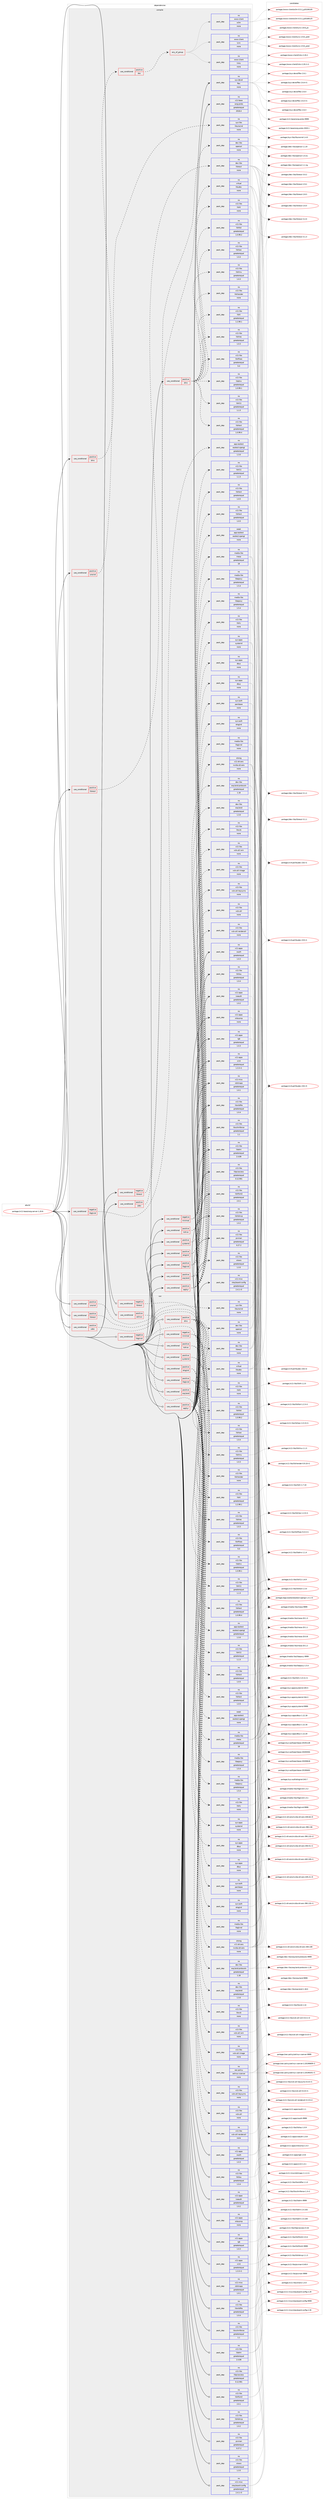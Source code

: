 digraph prolog {

# *************
# Graph options
# *************

newrank=true;
concentrate=true;
compound=true;
graph [rankdir=LR,fontname=Helvetica,fontsize=10,ranksep=1.5];#, ranksep=2.5, nodesep=0.2];
edge  [arrowhead=vee];
node  [fontname=Helvetica,fontsize=10];

# **********
# The ebuild
# **********

subgraph cluster_leftcol {
color=gray;
rank=same;
label=<<i>ebuild</i>>;
id [label="portage://x11-base/xorg-server-1.20.8", color=red, width=4, href="../x11-base/xorg-server-1.20.8.svg"];
}

# ****************
# The dependencies
# ****************

subgraph cluster_midcol {
color=gray;
label=<<i>dependencies</i>>;
subgraph cluster_compile {
fillcolor="#eeeeee";
style=filled;
label=<<i>compile</i>>;
subgraph cond259 {
dependency2108 [label=<<TABLE BORDER="0" CELLBORDER="1" CELLSPACING="0" CELLPADDING="4"><TR><TD ROWSPAN="3" CELLPADDING="10">use_conditional</TD></TR><TR><TD>negative</TD></TR><TR><TD>libglvnd</TD></TR></TABLE>>, shape=none, color=red];
subgraph pack1836 {
dependency2109 [label=<<TABLE BORDER="0" CELLBORDER="1" CELLSPACING="0" CELLPADDING="4" WIDTH="220"><TR><TD ROWSPAN="6" CELLPADDING="30">pack_dep</TD></TR><TR><TD WIDTH="110">no</TD></TR><TR><TD>app-eselect</TD></TR><TR><TD>eselect-opengl</TD></TR><TR><TD>greaterequal</TD></TR><TR><TD>1.3.0</TD></TR></TABLE>>, shape=none, color=blue];
}
dependency2108:e -> dependency2109:w [weight=20,style="dashed",arrowhead="vee"];
}
id:e -> dependency2108:w [weight=20,style="solid",arrowhead="vee"];
subgraph cond260 {
dependency2110 [label=<<TABLE BORDER="0" CELLBORDER="1" CELLSPACING="0" CELLPADDING="4"><TR><TD ROWSPAN="3" CELLPADDING="10">use_conditional</TD></TR><TR><TD>negative</TD></TR><TR><TD>libressl</TD></TR></TABLE>>, shape=none, color=red];
subgraph pack1837 {
dependency2111 [label=<<TABLE BORDER="0" CELLBORDER="1" CELLSPACING="0" CELLPADDING="4" WIDTH="220"><TR><TD ROWSPAN="6" CELLPADDING="30">pack_dep</TD></TR><TR><TD WIDTH="110">no</TD></TR><TR><TD>dev-libs</TD></TR><TR><TD>openssl</TD></TR><TR><TD>none</TD></TR><TR><TD></TD></TR></TABLE>>, shape=none, color=blue];
}
dependency2110:e -> dependency2111:w [weight=20,style="dashed",arrowhead="vee"];
}
id:e -> dependency2110:w [weight=20,style="solid",arrowhead="vee"];
subgraph cond261 {
dependency2112 [label=<<TABLE BORDER="0" CELLBORDER="1" CELLSPACING="0" CELLPADDING="4"><TR><TD ROWSPAN="3" CELLPADDING="10">use_conditional</TD></TR><TR><TD>negative</TD></TR><TR><TD>minimal</TD></TR></TABLE>>, shape=none, color=red];
subgraph pack1838 {
dependency2113 [label=<<TABLE BORDER="0" CELLBORDER="1" CELLSPACING="0" CELLPADDING="4" WIDTH="220"><TR><TD ROWSPAN="6" CELLPADDING="30">pack_dep</TD></TR><TR><TD WIDTH="110">no</TD></TR><TR><TD>x11-libs</TD></TR><TR><TD>libX11</TD></TR><TR><TD>greaterequal</TD></TR><TR><TD>1.1.5</TD></TR></TABLE>>, shape=none, color=blue];
}
dependency2112:e -> dependency2113:w [weight=20,style="dashed",arrowhead="vee"];
subgraph pack1839 {
dependency2114 [label=<<TABLE BORDER="0" CELLBORDER="1" CELLSPACING="0" CELLPADDING="4" WIDTH="220"><TR><TD ROWSPAN="6" CELLPADDING="30">pack_dep</TD></TR><TR><TD WIDTH="110">no</TD></TR><TR><TD>x11-libs</TD></TR><TR><TD>libXext</TD></TR><TR><TD>greaterequal</TD></TR><TR><TD>1.0.5</TD></TR></TABLE>>, shape=none, color=blue];
}
dependency2112:e -> dependency2114:w [weight=20,style="dashed",arrowhead="vee"];
subgraph pack1840 {
dependency2115 [label=<<TABLE BORDER="0" CELLBORDER="1" CELLSPACING="0" CELLPADDING="4" WIDTH="220"><TR><TD ROWSPAN="6" CELLPADDING="30">pack_dep</TD></TR><TR><TD WIDTH="110">no</TD></TR><TR><TD>media-libs</TD></TR><TR><TD>mesa</TD></TR><TR><TD>greaterequal</TD></TR><TR><TD>18</TD></TR></TABLE>>, shape=none, color=blue];
}
dependency2112:e -> dependency2115:w [weight=20,style="dashed",arrowhead="vee"];
subgraph pack1841 {
dependency2116 [label=<<TABLE BORDER="0" CELLBORDER="1" CELLSPACING="0" CELLPADDING="4" WIDTH="220"><TR><TD ROWSPAN="6" CELLPADDING="30">pack_dep</TD></TR><TR><TD WIDTH="110">no</TD></TR><TR><TD>media-libs</TD></TR><TR><TD>libepoxy</TD></TR><TR><TD>greaterequal</TD></TR><TR><TD>1.5.4</TD></TR></TABLE>>, shape=none, color=blue];
}
dependency2112:e -> dependency2116:w [weight=20,style="dashed",arrowhead="vee"];
}
id:e -> dependency2112:w [weight=20,style="solid",arrowhead="vee"];
subgraph cond262 {
dependency2117 [label=<<TABLE BORDER="0" CELLBORDER="1" CELLSPACING="0" CELLPADDING="4"><TR><TD ROWSPAN="3" CELLPADDING="10">use_conditional</TD></TR><TR><TD>positive</TD></TR><TR><TD>dmx</TD></TR></TABLE>>, shape=none, color=red];
subgraph cond263 {
dependency2118 [label=<<TABLE BORDER="0" CELLBORDER="1" CELLSPACING="0" CELLPADDING="4"><TR><TD ROWSPAN="3" CELLPADDING="10">use_conditional</TD></TR><TR><TD>positive</TD></TR><TR><TD>doc</TD></TR></TABLE>>, shape=none, color=red];
subgraph any13 {
dependency2119 [label=<<TABLE BORDER="0" CELLBORDER="1" CELLSPACING="0" CELLPADDING="4"><TR><TD CELLPADDING="10">any_of_group</TD></TR></TABLE>>, shape=none, color=red];subgraph pack1842 {
dependency2120 [label=<<TABLE BORDER="0" CELLBORDER="1" CELLSPACING="0" CELLPADDING="4" WIDTH="220"><TR><TD ROWSPAN="6" CELLPADDING="30">pack_dep</TD></TR><TR><TD WIDTH="110">no</TD></TR><TR><TD>www-client</TD></TR><TR><TD>links</TD></TR><TR><TD>none</TD></TR><TR><TD></TD></TR></TABLE>>, shape=none, color=blue];
}
dependency2119:e -> dependency2120:w [weight=20,style="dotted",arrowhead="oinv"];
subgraph pack1843 {
dependency2121 [label=<<TABLE BORDER="0" CELLBORDER="1" CELLSPACING="0" CELLPADDING="4" WIDTH="220"><TR><TD ROWSPAN="6" CELLPADDING="30">pack_dep</TD></TR><TR><TD WIDTH="110">no</TD></TR><TR><TD>www-client</TD></TR><TR><TD>lynx</TD></TR><TR><TD>none</TD></TR><TR><TD></TD></TR></TABLE>>, shape=none, color=blue];
}
dependency2119:e -> dependency2121:w [weight=20,style="dotted",arrowhead="oinv"];
subgraph pack1844 {
dependency2122 [label=<<TABLE BORDER="0" CELLBORDER="1" CELLSPACING="0" CELLPADDING="4" WIDTH="220"><TR><TD ROWSPAN="6" CELLPADDING="30">pack_dep</TD></TR><TR><TD WIDTH="110">no</TD></TR><TR><TD>www-client</TD></TR><TR><TD>w3m</TD></TR><TR><TD>none</TD></TR><TR><TD></TD></TR></TABLE>>, shape=none, color=blue];
}
dependency2119:e -> dependency2122:w [weight=20,style="dotted",arrowhead="oinv"];
}
dependency2118:e -> dependency2119:w [weight=20,style="dashed",arrowhead="vee"];
}
dependency2117:e -> dependency2118:w [weight=20,style="dashed",arrowhead="vee"];
}
id:e -> dependency2117:w [weight=20,style="solid",arrowhead="vee"];
subgraph cond264 {
dependency2123 [label=<<TABLE BORDER="0" CELLBORDER="1" CELLSPACING="0" CELLPADDING="4"><TR><TD ROWSPAN="3" CELLPADDING="10">use_conditional</TD></TR><TR><TD>positive</TD></TR><TR><TD>dmx</TD></TR></TABLE>>, shape=none, color=red];
subgraph pack1845 {
dependency2124 [label=<<TABLE BORDER="0" CELLBORDER="1" CELLSPACING="0" CELLPADDING="4" WIDTH="220"><TR><TD ROWSPAN="6" CELLPADDING="30">pack_dep</TD></TR><TR><TD WIDTH="110">no</TD></TR><TR><TD>x11-libs</TD></TR><TR><TD>libXt</TD></TR><TR><TD>none</TD></TR><TR><TD></TD></TR></TABLE>>, shape=none, color=blue];
}
dependency2123:e -> dependency2124:w [weight=20,style="dashed",arrowhead="vee"];
subgraph pack1846 {
dependency2125 [label=<<TABLE BORDER="0" CELLBORDER="1" CELLSPACING="0" CELLPADDING="4" WIDTH="220"><TR><TD ROWSPAN="6" CELLPADDING="30">pack_dep</TD></TR><TR><TD WIDTH="110">no</TD></TR><TR><TD>x11-libs</TD></TR><TR><TD>libdmx</TD></TR><TR><TD>greaterequal</TD></TR><TR><TD>1.0.99.1</TD></TR></TABLE>>, shape=none, color=blue];
}
dependency2123:e -> dependency2125:w [weight=20,style="dashed",arrowhead="vee"];
subgraph pack1847 {
dependency2126 [label=<<TABLE BORDER="0" CELLBORDER="1" CELLSPACING="0" CELLPADDING="4" WIDTH="220"><TR><TD ROWSPAN="6" CELLPADDING="30">pack_dep</TD></TR><TR><TD WIDTH="110">no</TD></TR><TR><TD>x11-libs</TD></TR><TR><TD>libX11</TD></TR><TR><TD>greaterequal</TD></TR><TR><TD>1.1.5</TD></TR></TABLE>>, shape=none, color=blue];
}
dependency2123:e -> dependency2126:w [weight=20,style="dashed",arrowhead="vee"];
subgraph pack1848 {
dependency2127 [label=<<TABLE BORDER="0" CELLBORDER="1" CELLSPACING="0" CELLPADDING="4" WIDTH="220"><TR><TD ROWSPAN="6" CELLPADDING="30">pack_dep</TD></TR><TR><TD WIDTH="110">no</TD></TR><TR><TD>x11-libs</TD></TR><TR><TD>libXaw</TD></TR><TR><TD>greaterequal</TD></TR><TR><TD>1.0.4</TD></TR></TABLE>>, shape=none, color=blue];
}
dependency2123:e -> dependency2127:w [weight=20,style="dashed",arrowhead="vee"];
subgraph pack1849 {
dependency2128 [label=<<TABLE BORDER="0" CELLBORDER="1" CELLSPACING="0" CELLPADDING="4" WIDTH="220"><TR><TD ROWSPAN="6" CELLPADDING="30">pack_dep</TD></TR><TR><TD WIDTH="110">no</TD></TR><TR><TD>x11-libs</TD></TR><TR><TD>libXext</TD></TR><TR><TD>greaterequal</TD></TR><TR><TD>1.0.99.4</TD></TR></TABLE>>, shape=none, color=blue];
}
dependency2123:e -> dependency2128:w [weight=20,style="dashed",arrowhead="vee"];
subgraph pack1850 {
dependency2129 [label=<<TABLE BORDER="0" CELLBORDER="1" CELLSPACING="0" CELLPADDING="4" WIDTH="220"><TR><TD ROWSPAN="6" CELLPADDING="30">pack_dep</TD></TR><TR><TD WIDTH="110">no</TD></TR><TR><TD>x11-libs</TD></TR><TR><TD>libXfixes</TD></TR><TR><TD>greaterequal</TD></TR><TR><TD>5.0</TD></TR></TABLE>>, shape=none, color=blue];
}
dependency2123:e -> dependency2129:w [weight=20,style="dashed",arrowhead="vee"];
subgraph pack1851 {
dependency2130 [label=<<TABLE BORDER="0" CELLBORDER="1" CELLSPACING="0" CELLPADDING="4" WIDTH="220"><TR><TD ROWSPAN="6" CELLPADDING="30">pack_dep</TD></TR><TR><TD WIDTH="110">no</TD></TR><TR><TD>x11-libs</TD></TR><TR><TD>libXi</TD></TR><TR><TD>greaterequal</TD></TR><TR><TD>1.2.99.1</TD></TR></TABLE>>, shape=none, color=blue];
}
dependency2123:e -> dependency2130:w [weight=20,style="dashed",arrowhead="vee"];
subgraph pack1852 {
dependency2131 [label=<<TABLE BORDER="0" CELLBORDER="1" CELLSPACING="0" CELLPADDING="4" WIDTH="220"><TR><TD ROWSPAN="6" CELLPADDING="30">pack_dep</TD></TR><TR><TD WIDTH="110">no</TD></TR><TR><TD>x11-libs</TD></TR><TR><TD>libXmu</TD></TR><TR><TD>greaterequal</TD></TR><TR><TD>1.0.3</TD></TR></TABLE>>, shape=none, color=blue];
}
dependency2123:e -> dependency2131:w [weight=20,style="dashed",arrowhead="vee"];
subgraph pack1853 {
dependency2132 [label=<<TABLE BORDER="0" CELLBORDER="1" CELLSPACING="0" CELLPADDING="4" WIDTH="220"><TR><TD ROWSPAN="6" CELLPADDING="30">pack_dep</TD></TR><TR><TD WIDTH="110">no</TD></TR><TR><TD>x11-libs</TD></TR><TR><TD>libXrender</TD></TR><TR><TD>none</TD></TR><TR><TD></TD></TR></TABLE>>, shape=none, color=blue];
}
dependency2123:e -> dependency2132:w [weight=20,style="dashed",arrowhead="vee"];
subgraph pack1854 {
dependency2133 [label=<<TABLE BORDER="0" CELLBORDER="1" CELLSPACING="0" CELLPADDING="4" WIDTH="220"><TR><TD ROWSPAN="6" CELLPADDING="30">pack_dep</TD></TR><TR><TD WIDTH="110">no</TD></TR><TR><TD>x11-libs</TD></TR><TR><TD>libXres</TD></TR><TR><TD>greaterequal</TD></TR><TR><TD>1.0.3</TD></TR></TABLE>>, shape=none, color=blue];
}
dependency2123:e -> dependency2133:w [weight=20,style="dashed",arrowhead="vee"];
subgraph pack1855 {
dependency2134 [label=<<TABLE BORDER="0" CELLBORDER="1" CELLSPACING="0" CELLPADDING="4" WIDTH="220"><TR><TD ROWSPAN="6" CELLPADDING="30">pack_dep</TD></TR><TR><TD WIDTH="110">no</TD></TR><TR><TD>x11-libs</TD></TR><TR><TD>libXtst</TD></TR><TR><TD>greaterequal</TD></TR><TR><TD>1.0.99.2</TD></TR></TABLE>>, shape=none, color=blue];
}
dependency2123:e -> dependency2134:w [weight=20,style="dashed",arrowhead="vee"];
}
id:e -> dependency2123:w [weight=20,style="solid",arrowhead="vee"];
subgraph cond265 {
dependency2135 [label=<<TABLE BORDER="0" CELLBORDER="1" CELLSPACING="0" CELLPADDING="4"><TR><TD ROWSPAN="3" CELLPADDING="10">use_conditional</TD></TR><TR><TD>positive</TD></TR><TR><TD>elogind</TD></TR></TABLE>>, shape=none, color=red];
subgraph pack1856 {
dependency2136 [label=<<TABLE BORDER="0" CELLBORDER="1" CELLSPACING="0" CELLPADDING="4" WIDTH="220"><TR><TD ROWSPAN="6" CELLPADDING="30">pack_dep</TD></TR><TR><TD WIDTH="110">no</TD></TR><TR><TD>sys-apps</TD></TR><TR><TD>dbus</TD></TR><TR><TD>none</TD></TR><TR><TD></TD></TR></TABLE>>, shape=none, color=blue];
}
dependency2135:e -> dependency2136:w [weight=20,style="dashed",arrowhead="vee"];
subgraph pack1857 {
dependency2137 [label=<<TABLE BORDER="0" CELLBORDER="1" CELLSPACING="0" CELLPADDING="4" WIDTH="220"><TR><TD ROWSPAN="6" CELLPADDING="30">pack_dep</TD></TR><TR><TD WIDTH="110">no</TD></TR><TR><TD>sys-auth</TD></TR><TR><TD>elogind</TD></TR><TR><TD>none</TD></TR><TR><TD></TD></TR></TABLE>>, shape=none, color=blue];
}
dependency2135:e -> dependency2137:w [weight=20,style="dashed",arrowhead="vee"];
subgraph pack1858 {
dependency2138 [label=<<TABLE BORDER="0" CELLBORDER="1" CELLSPACING="0" CELLPADDING="4" WIDTH="220"><TR><TD ROWSPAN="6" CELLPADDING="30">pack_dep</TD></TR><TR><TD WIDTH="110">no</TD></TR><TR><TD>sys-auth</TD></TR><TR><TD>pambase</TD></TR><TR><TD>none</TD></TR><TR><TD></TD></TR></TABLE>>, shape=none, color=blue];
}
dependency2135:e -> dependency2138:w [weight=20,style="dashed",arrowhead="vee"];
}
id:e -> dependency2135:w [weight=20,style="solid",arrowhead="vee"];
subgraph cond266 {
dependency2139 [label=<<TABLE BORDER="0" CELLBORDER="1" CELLSPACING="0" CELLPADDING="4"><TR><TD ROWSPAN="3" CELLPADDING="10">use_conditional</TD></TR><TR><TD>positive</TD></TR><TR><TD>kdrive</TD></TR></TABLE>>, shape=none, color=red];
subgraph pack1859 {
dependency2140 [label=<<TABLE BORDER="0" CELLBORDER="1" CELLSPACING="0" CELLPADDING="4" WIDTH="220"><TR><TD ROWSPAN="6" CELLPADDING="30">pack_dep</TD></TR><TR><TD WIDTH="110">no</TD></TR><TR><TD>x11-libs</TD></TR><TR><TD>libXext</TD></TR><TR><TD>greaterequal</TD></TR><TR><TD>1.0.5</TD></TR></TABLE>>, shape=none, color=blue];
}
dependency2139:e -> dependency2140:w [weight=20,style="dashed",arrowhead="vee"];
subgraph pack1860 {
dependency2141 [label=<<TABLE BORDER="0" CELLBORDER="1" CELLSPACING="0" CELLPADDING="4" WIDTH="220"><TR><TD ROWSPAN="6" CELLPADDING="30">pack_dep</TD></TR><TR><TD WIDTH="110">no</TD></TR><TR><TD>x11-libs</TD></TR><TR><TD>libXv</TD></TR><TR><TD>none</TD></TR><TR><TD></TD></TR></TABLE>>, shape=none, color=blue];
}
dependency2139:e -> dependency2141:w [weight=20,style="dashed",arrowhead="vee"];
}
id:e -> dependency2139:w [weight=20,style="solid",arrowhead="vee"];
subgraph cond267 {
dependency2142 [label=<<TABLE BORDER="0" CELLBORDER="1" CELLSPACING="0" CELLPADDING="4"><TR><TD ROWSPAN="3" CELLPADDING="10">use_conditional</TD></TR><TR><TD>positive</TD></TR><TR><TD>libglvnd</TD></TR></TABLE>>, shape=none, color=red];
subgraph pack1861 {
dependency2143 [label=<<TABLE BORDER="0" CELLBORDER="1" CELLSPACING="0" CELLPADDING="4" WIDTH="220"><TR><TD ROWSPAN="6" CELLPADDING="30">pack_dep</TD></TR><TR><TD WIDTH="110">no</TD></TR><TR><TD>media-libs</TD></TR><TR><TD>libglvnd</TD></TR><TR><TD>none</TD></TR><TR><TD></TD></TR></TABLE>>, shape=none, color=blue];
}
dependency2142:e -> dependency2143:w [weight=20,style="dashed",arrowhead="vee"];
subgraph pack1862 {
dependency2144 [label=<<TABLE BORDER="0" CELLBORDER="1" CELLSPACING="0" CELLPADDING="4" WIDTH="220"><TR><TD ROWSPAN="6" CELLPADDING="30">pack_dep</TD></TR><TR><TD WIDTH="110">weak</TD></TR><TR><TD>app-eselect</TD></TR><TR><TD>eselect-opengl</TD></TR><TR><TD>none</TD></TR><TR><TD></TD></TR></TABLE>>, shape=none, color=blue];
}
dependency2142:e -> dependency2144:w [weight=20,style="dashed",arrowhead="vee"];
subgraph pack1863 {
dependency2145 [label=<<TABLE BORDER="0" CELLBORDER="1" CELLSPACING="0" CELLPADDING="4" WIDTH="220"><TR><TD ROWSPAN="6" CELLPADDING="30">pack_dep</TD></TR><TR><TD WIDTH="110">strong</TD></TR><TR><TD>x11-drivers</TD></TR><TR><TD>nvidia-drivers</TD></TR><TR><TD>none</TD></TR><TR><TD></TD></TR></TABLE>>, shape=none, color=blue];
}
dependency2142:e -> dependency2145:w [weight=20,style="dashed",arrowhead="vee"];
}
id:e -> dependency2142:w [weight=20,style="solid",arrowhead="vee"];
subgraph cond268 {
dependency2146 [label=<<TABLE BORDER="0" CELLBORDER="1" CELLSPACING="0" CELLPADDING="4"><TR><TD ROWSPAN="3" CELLPADDING="10">use_conditional</TD></TR><TR><TD>positive</TD></TR><TR><TD>libressl</TD></TR></TABLE>>, shape=none, color=red];
subgraph pack1864 {
dependency2147 [label=<<TABLE BORDER="0" CELLBORDER="1" CELLSPACING="0" CELLPADDING="4" WIDTH="220"><TR><TD ROWSPAN="6" CELLPADDING="30">pack_dep</TD></TR><TR><TD WIDTH="110">no</TD></TR><TR><TD>dev-libs</TD></TR><TR><TD>libressl</TD></TR><TR><TD>none</TD></TR><TR><TD></TD></TR></TABLE>>, shape=none, color=blue];
}
dependency2146:e -> dependency2147:w [weight=20,style="dashed",arrowhead="vee"];
}
id:e -> dependency2146:w [weight=20,style="solid",arrowhead="vee"];
subgraph cond269 {
dependency2148 [label=<<TABLE BORDER="0" CELLBORDER="1" CELLSPACING="0" CELLPADDING="4"><TR><TD ROWSPAN="3" CELLPADDING="10">use_conditional</TD></TR><TR><TD>positive</TD></TR><TR><TD>systemd</TD></TR></TABLE>>, shape=none, color=red];
subgraph pack1865 {
dependency2149 [label=<<TABLE BORDER="0" CELLBORDER="1" CELLSPACING="0" CELLPADDING="4" WIDTH="220"><TR><TD ROWSPAN="6" CELLPADDING="30">pack_dep</TD></TR><TR><TD WIDTH="110">no</TD></TR><TR><TD>sys-apps</TD></TR><TR><TD>dbus</TD></TR><TR><TD>none</TD></TR><TR><TD></TD></TR></TABLE>>, shape=none, color=blue];
}
dependency2148:e -> dependency2149:w [weight=20,style="dashed",arrowhead="vee"];
subgraph pack1866 {
dependency2150 [label=<<TABLE BORDER="0" CELLBORDER="1" CELLSPACING="0" CELLPADDING="4" WIDTH="220"><TR><TD ROWSPAN="6" CELLPADDING="30">pack_dep</TD></TR><TR><TD WIDTH="110">no</TD></TR><TR><TD>sys-apps</TD></TR><TR><TD>systemd</TD></TR><TR><TD>none</TD></TR><TR><TD></TD></TR></TABLE>>, shape=none, color=blue];
}
dependency2148:e -> dependency2150:w [weight=20,style="dashed",arrowhead="vee"];
}
id:e -> dependency2148:w [weight=20,style="solid",arrowhead="vee"];
subgraph cond270 {
dependency2151 [label=<<TABLE BORDER="0" CELLBORDER="1" CELLSPACING="0" CELLPADDING="4"><TR><TD ROWSPAN="3" CELLPADDING="10">use_conditional</TD></TR><TR><TD>positive</TD></TR><TR><TD>udev</TD></TR></TABLE>>, shape=none, color=red];
subgraph pack1867 {
dependency2152 [label=<<TABLE BORDER="0" CELLBORDER="1" CELLSPACING="0" CELLPADDING="4" WIDTH="220"><TR><TD ROWSPAN="6" CELLPADDING="30">pack_dep</TD></TR><TR><TD WIDTH="110">no</TD></TR><TR><TD>virtual</TD></TR><TR><TD>libudev</TD></TR><TR><TD>none</TD></TR><TR><TD></TD></TR></TABLE>>, shape=none, color=blue];
}
dependency2151:e -> dependency2152:w [weight=20,style="dashed",arrowhead="vee"];
}
id:e -> dependency2151:w [weight=20,style="solid",arrowhead="vee"];
subgraph cond271 {
dependency2153 [label=<<TABLE BORDER="0" CELLBORDER="1" CELLSPACING="0" CELLPADDING="4"><TR><TD ROWSPAN="3" CELLPADDING="10">use_conditional</TD></TR><TR><TD>positive</TD></TR><TR><TD>unwind</TD></TR></TABLE>>, shape=none, color=red];
subgraph pack1868 {
dependency2154 [label=<<TABLE BORDER="0" CELLBORDER="1" CELLSPACING="0" CELLPADDING="4" WIDTH="220"><TR><TD ROWSPAN="6" CELLPADDING="30">pack_dep</TD></TR><TR><TD WIDTH="110">no</TD></TR><TR><TD>sys-libs</TD></TR><TR><TD>libunwind</TD></TR><TR><TD>none</TD></TR><TR><TD></TD></TR></TABLE>>, shape=none, color=blue];
}
dependency2153:e -> dependency2154:w [weight=20,style="dashed",arrowhead="vee"];
}
id:e -> dependency2153:w [weight=20,style="solid",arrowhead="vee"];
subgraph cond272 {
dependency2155 [label=<<TABLE BORDER="0" CELLBORDER="1" CELLSPACING="0" CELLPADDING="4"><TR><TD ROWSPAN="3" CELLPADDING="10">use_conditional</TD></TR><TR><TD>positive</TD></TR><TR><TD>wayland</TD></TR></TABLE>>, shape=none, color=red];
subgraph pack1869 {
dependency2156 [label=<<TABLE BORDER="0" CELLBORDER="1" CELLSPACING="0" CELLPADDING="4" WIDTH="220"><TR><TD ROWSPAN="6" CELLPADDING="30">pack_dep</TD></TR><TR><TD WIDTH="110">no</TD></TR><TR><TD>dev-libs</TD></TR><TR><TD>wayland</TD></TR><TR><TD>greaterequal</TD></TR><TR><TD>1.3.0</TD></TR></TABLE>>, shape=none, color=blue];
}
dependency2155:e -> dependency2156:w [weight=20,style="dashed",arrowhead="vee"];
subgraph pack1870 {
dependency2157 [label=<<TABLE BORDER="0" CELLBORDER="1" CELLSPACING="0" CELLPADDING="4" WIDTH="220"><TR><TD ROWSPAN="6" CELLPADDING="30">pack_dep</TD></TR><TR><TD WIDTH="110">no</TD></TR><TR><TD>media-libs</TD></TR><TR><TD>libepoxy</TD></TR><TR><TD>greaterequal</TD></TR><TR><TD>1.5.4</TD></TR></TABLE>>, shape=none, color=blue];
}
dependency2155:e -> dependency2157:w [weight=20,style="dashed",arrowhead="vee"];
subgraph pack1871 {
dependency2158 [label=<<TABLE BORDER="0" CELLBORDER="1" CELLSPACING="0" CELLPADDING="4" WIDTH="220"><TR><TD ROWSPAN="6" CELLPADDING="30">pack_dep</TD></TR><TR><TD WIDTH="110">no</TD></TR><TR><TD>dev-libs</TD></TR><TR><TD>wayland-protocols</TD></TR><TR><TD>greaterequal</TD></TR><TR><TD>1.18</TD></TR></TABLE>>, shape=none, color=blue];
}
dependency2155:e -> dependency2158:w [weight=20,style="dashed",arrowhead="vee"];
}
id:e -> dependency2155:w [weight=20,style="solid",arrowhead="vee"];
subgraph cond273 {
dependency2159 [label=<<TABLE BORDER="0" CELLBORDER="1" CELLSPACING="0" CELLPADDING="4"><TR><TD ROWSPAN="3" CELLPADDING="10">use_conditional</TD></TR><TR><TD>positive</TD></TR><TR><TD>xephyr</TD></TR></TABLE>>, shape=none, color=red];
subgraph pack1872 {
dependency2160 [label=<<TABLE BORDER="0" CELLBORDER="1" CELLSPACING="0" CELLPADDING="4" WIDTH="220"><TR><TD ROWSPAN="6" CELLPADDING="30">pack_dep</TD></TR><TR><TD WIDTH="110">no</TD></TR><TR><TD>x11-libs</TD></TR><TR><TD>libxcb</TD></TR><TR><TD>none</TD></TR><TR><TD></TD></TR></TABLE>>, shape=none, color=blue];
}
dependency2159:e -> dependency2160:w [weight=20,style="dashed",arrowhead="vee"];
subgraph pack1873 {
dependency2161 [label=<<TABLE BORDER="0" CELLBORDER="1" CELLSPACING="0" CELLPADDING="4" WIDTH="220"><TR><TD ROWSPAN="6" CELLPADDING="30">pack_dep</TD></TR><TR><TD WIDTH="110">no</TD></TR><TR><TD>x11-libs</TD></TR><TR><TD>xcb-util</TD></TR><TR><TD>none</TD></TR><TR><TD></TD></TR></TABLE>>, shape=none, color=blue];
}
dependency2159:e -> dependency2161:w [weight=20,style="dashed",arrowhead="vee"];
subgraph pack1874 {
dependency2162 [label=<<TABLE BORDER="0" CELLBORDER="1" CELLSPACING="0" CELLPADDING="4" WIDTH="220"><TR><TD ROWSPAN="6" CELLPADDING="30">pack_dep</TD></TR><TR><TD WIDTH="110">no</TD></TR><TR><TD>x11-libs</TD></TR><TR><TD>xcb-util-image</TD></TR><TR><TD>none</TD></TR><TR><TD></TD></TR></TABLE>>, shape=none, color=blue];
}
dependency2159:e -> dependency2162:w [weight=20,style="dashed",arrowhead="vee"];
subgraph pack1875 {
dependency2163 [label=<<TABLE BORDER="0" CELLBORDER="1" CELLSPACING="0" CELLPADDING="4" WIDTH="220"><TR><TD ROWSPAN="6" CELLPADDING="30">pack_dep</TD></TR><TR><TD WIDTH="110">no</TD></TR><TR><TD>x11-libs</TD></TR><TR><TD>xcb-util-keysyms</TD></TR><TR><TD>none</TD></TR><TR><TD></TD></TR></TABLE>>, shape=none, color=blue];
}
dependency2159:e -> dependency2163:w [weight=20,style="dashed",arrowhead="vee"];
subgraph pack1876 {
dependency2164 [label=<<TABLE BORDER="0" CELLBORDER="1" CELLSPACING="0" CELLPADDING="4" WIDTH="220"><TR><TD ROWSPAN="6" CELLPADDING="30">pack_dep</TD></TR><TR><TD WIDTH="110">no</TD></TR><TR><TD>x11-libs</TD></TR><TR><TD>xcb-util-renderutil</TD></TR><TR><TD>none</TD></TR><TR><TD></TD></TR></TABLE>>, shape=none, color=blue];
}
dependency2159:e -> dependency2164:w [weight=20,style="dashed",arrowhead="vee"];
subgraph pack1877 {
dependency2165 [label=<<TABLE BORDER="0" CELLBORDER="1" CELLSPACING="0" CELLPADDING="4" WIDTH="220"><TR><TD ROWSPAN="6" CELLPADDING="30">pack_dep</TD></TR><TR><TD WIDTH="110">no</TD></TR><TR><TD>x11-libs</TD></TR><TR><TD>xcb-util-wm</TD></TR><TR><TD>none</TD></TR><TR><TD></TD></TR></TABLE>>, shape=none, color=blue];
}
dependency2159:e -> dependency2165:w [weight=20,style="dashed",arrowhead="vee"];
}
id:e -> dependency2159:w [weight=20,style="solid",arrowhead="vee"];
subgraph pack1878 {
dependency2166 [label=<<TABLE BORDER="0" CELLBORDER="1" CELLSPACING="0" CELLPADDING="4" WIDTH="220"><TR><TD ROWSPAN="6" CELLPADDING="30">pack_dep</TD></TR><TR><TD WIDTH="110">no</TD></TR><TR><TD>sys-devel</TD></TR><TR><TD>flex</TD></TR><TR><TD>none</TD></TR><TR><TD></TD></TR></TABLE>>, shape=none, color=blue];
}
id:e -> dependency2166:w [weight=20,style="solid",arrowhead="vee"];
subgraph pack1879 {
dependency2167 [label=<<TABLE BORDER="0" CELLBORDER="1" CELLSPACING="0" CELLPADDING="4" WIDTH="220"><TR><TD ROWSPAN="6" CELLPADDING="30">pack_dep</TD></TR><TR><TD WIDTH="110">no</TD></TR><TR><TD>x11-apps</TD></TR><TR><TD>iceauth</TD></TR><TR><TD>greaterequal</TD></TR><TR><TD>1.0.2</TD></TR></TABLE>>, shape=none, color=blue];
}
id:e -> dependency2167:w [weight=20,style="solid",arrowhead="vee"];
subgraph pack1880 {
dependency2168 [label=<<TABLE BORDER="0" CELLBORDER="1" CELLSPACING="0" CELLPADDING="4" WIDTH="220"><TR><TD ROWSPAN="6" CELLPADDING="30">pack_dep</TD></TR><TR><TD WIDTH="110">no</TD></TR><TR><TD>x11-apps</TD></TR><TR><TD>rgb</TD></TR><TR><TD>greaterequal</TD></TR><TR><TD>1.0.3</TD></TR></TABLE>>, shape=none, color=blue];
}
id:e -> dependency2168:w [weight=20,style="solid",arrowhead="vee"];
subgraph pack1881 {
dependency2169 [label=<<TABLE BORDER="0" CELLBORDER="1" CELLSPACING="0" CELLPADDING="4" WIDTH="220"><TR><TD ROWSPAN="6" CELLPADDING="30">pack_dep</TD></TR><TR><TD WIDTH="110">no</TD></TR><TR><TD>x11-apps</TD></TR><TR><TD>xauth</TD></TR><TR><TD>greaterequal</TD></TR><TR><TD>1.0.3</TD></TR></TABLE>>, shape=none, color=blue];
}
id:e -> dependency2169:w [weight=20,style="solid",arrowhead="vee"];
subgraph pack1882 {
dependency2170 [label=<<TABLE BORDER="0" CELLBORDER="1" CELLSPACING="0" CELLPADDING="4" WIDTH="220"><TR><TD ROWSPAN="6" CELLPADDING="30">pack_dep</TD></TR><TR><TD WIDTH="110">no</TD></TR><TR><TD>x11-apps</TD></TR><TR><TD>xinit</TD></TR><TR><TD>greaterequal</TD></TR><TR><TD>1.3.3-r1</TD></TR></TABLE>>, shape=none, color=blue];
}
id:e -> dependency2170:w [weight=20,style="solid",arrowhead="vee"];
subgraph pack1883 {
dependency2171 [label=<<TABLE BORDER="0" CELLBORDER="1" CELLSPACING="0" CELLPADDING="4" WIDTH="220"><TR><TD ROWSPAN="6" CELLPADDING="30">pack_dep</TD></TR><TR><TD WIDTH="110">no</TD></TR><TR><TD>x11-apps</TD></TR><TR><TD>xkbcomp</TD></TR><TR><TD>none</TD></TR><TR><TD></TD></TR></TABLE>>, shape=none, color=blue];
}
id:e -> dependency2171:w [weight=20,style="solid",arrowhead="vee"];
subgraph pack1884 {
dependency2172 [label=<<TABLE BORDER="0" CELLBORDER="1" CELLSPACING="0" CELLPADDING="4" WIDTH="220"><TR><TD ROWSPAN="6" CELLPADDING="30">pack_dep</TD></TR><TR><TD WIDTH="110">no</TD></TR><TR><TD>x11-base</TD></TR><TR><TD>xorg-proto</TD></TR><TR><TD>greaterequal</TD></TR><TR><TD>2018.4</TD></TR></TABLE>>, shape=none, color=blue];
}
id:e -> dependency2172:w [weight=20,style="solid",arrowhead="vee"];
subgraph pack1885 {
dependency2173 [label=<<TABLE BORDER="0" CELLBORDER="1" CELLSPACING="0" CELLPADDING="4" WIDTH="220"><TR><TD ROWSPAN="6" CELLPADDING="30">pack_dep</TD></TR><TR><TD WIDTH="110">no</TD></TR><TR><TD>x11-libs</TD></TR><TR><TD>libXau</TD></TR><TR><TD>greaterequal</TD></TR><TR><TD>1.0.4</TD></TR></TABLE>>, shape=none, color=blue];
}
id:e -> dependency2173:w [weight=20,style="solid",arrowhead="vee"];
subgraph pack1886 {
dependency2174 [label=<<TABLE BORDER="0" CELLBORDER="1" CELLSPACING="0" CELLPADDING="4" WIDTH="220"><TR><TD ROWSPAN="6" CELLPADDING="30">pack_dep</TD></TR><TR><TD WIDTH="110">no</TD></TR><TR><TD>x11-libs</TD></TR><TR><TD>libXdmcp</TD></TR><TR><TD>greaterequal</TD></TR><TR><TD>1.0.2</TD></TR></TABLE>>, shape=none, color=blue];
}
id:e -> dependency2174:w [weight=20,style="solid",arrowhead="vee"];
subgraph pack1887 {
dependency2175 [label=<<TABLE BORDER="0" CELLBORDER="1" CELLSPACING="0" CELLPADDING="4" WIDTH="220"><TR><TD ROWSPAN="6" CELLPADDING="30">pack_dep</TD></TR><TR><TD WIDTH="110">no</TD></TR><TR><TD>x11-libs</TD></TR><TR><TD>libXfont2</TD></TR><TR><TD>greaterequal</TD></TR><TR><TD>2.0.1</TD></TR></TABLE>>, shape=none, color=blue];
}
id:e -> dependency2175:w [weight=20,style="solid",arrowhead="vee"];
subgraph pack1888 {
dependency2176 [label=<<TABLE BORDER="0" CELLBORDER="1" CELLSPACING="0" CELLPADDING="4" WIDTH="220"><TR><TD ROWSPAN="6" CELLPADDING="30">pack_dep</TD></TR><TR><TD WIDTH="110">no</TD></TR><TR><TD>x11-libs</TD></TR><TR><TD>libdrm</TD></TR><TR><TD>greaterequal</TD></TR><TR><TD>2.4.89</TD></TR></TABLE>>, shape=none, color=blue];
}
id:e -> dependency2176:w [weight=20,style="solid",arrowhead="vee"];
subgraph pack1889 {
dependency2177 [label=<<TABLE BORDER="0" CELLBORDER="1" CELLSPACING="0" CELLPADDING="4" WIDTH="220"><TR><TD ROWSPAN="6" CELLPADDING="30">pack_dep</TD></TR><TR><TD WIDTH="110">no</TD></TR><TR><TD>x11-libs</TD></TR><TR><TD>libpciaccess</TD></TR><TR><TD>greaterequal</TD></TR><TR><TD>0.12.901</TD></TR></TABLE>>, shape=none, color=blue];
}
id:e -> dependency2177:w [weight=20,style="solid",arrowhead="vee"];
subgraph pack1890 {
dependency2178 [label=<<TABLE BORDER="0" CELLBORDER="1" CELLSPACING="0" CELLPADDING="4" WIDTH="220"><TR><TD ROWSPAN="6" CELLPADDING="30">pack_dep</TD></TR><TR><TD WIDTH="110">no</TD></TR><TR><TD>x11-libs</TD></TR><TR><TD>libxkbfile</TD></TR><TR><TD>greaterequal</TD></TR><TR><TD>1.0.4</TD></TR></TABLE>>, shape=none, color=blue];
}
id:e -> dependency2178:w [weight=20,style="solid",arrowhead="vee"];
subgraph pack1891 {
dependency2179 [label=<<TABLE BORDER="0" CELLBORDER="1" CELLSPACING="0" CELLPADDING="4" WIDTH="220"><TR><TD ROWSPAN="6" CELLPADDING="30">pack_dep</TD></TR><TR><TD WIDTH="110">no</TD></TR><TR><TD>x11-libs</TD></TR><TR><TD>libxshmfence</TD></TR><TR><TD>greaterequal</TD></TR><TR><TD>1.1</TD></TR></TABLE>>, shape=none, color=blue];
}
id:e -> dependency2179:w [weight=20,style="solid",arrowhead="vee"];
subgraph pack1892 {
dependency2180 [label=<<TABLE BORDER="0" CELLBORDER="1" CELLSPACING="0" CELLPADDING="4" WIDTH="220"><TR><TD ROWSPAN="6" CELLPADDING="30">pack_dep</TD></TR><TR><TD WIDTH="110">no</TD></TR><TR><TD>x11-libs</TD></TR><TR><TD>pixman</TD></TR><TR><TD>greaterequal</TD></TR><TR><TD>0.27.2</TD></TR></TABLE>>, shape=none, color=blue];
}
id:e -> dependency2180:w [weight=20,style="solid",arrowhead="vee"];
subgraph pack1893 {
dependency2181 [label=<<TABLE BORDER="0" CELLBORDER="1" CELLSPACING="0" CELLPADDING="4" WIDTH="220"><TR><TD ROWSPAN="6" CELLPADDING="30">pack_dep</TD></TR><TR><TD WIDTH="110">no</TD></TR><TR><TD>x11-libs</TD></TR><TR><TD>xtrans</TD></TR><TR><TD>greaterequal</TD></TR><TR><TD>1.3.5</TD></TR></TABLE>>, shape=none, color=blue];
}
id:e -> dependency2181:w [weight=20,style="solid",arrowhead="vee"];
subgraph pack1894 {
dependency2182 [label=<<TABLE BORDER="0" CELLBORDER="1" CELLSPACING="0" CELLPADDING="4" WIDTH="220"><TR><TD ROWSPAN="6" CELLPADDING="30">pack_dep</TD></TR><TR><TD WIDTH="110">no</TD></TR><TR><TD>x11-misc</TD></TR><TR><TD>xbitmaps</TD></TR><TR><TD>greaterequal</TD></TR><TR><TD>1.0.1</TD></TR></TABLE>>, shape=none, color=blue];
}
id:e -> dependency2182:w [weight=20,style="solid",arrowhead="vee"];
subgraph pack1895 {
dependency2183 [label=<<TABLE BORDER="0" CELLBORDER="1" CELLSPACING="0" CELLPADDING="4" WIDTH="220"><TR><TD ROWSPAN="6" CELLPADDING="30">pack_dep</TD></TR><TR><TD WIDTH="110">no</TD></TR><TR><TD>x11-misc</TD></TR><TR><TD>xkeyboard-config</TD></TR><TR><TD>greaterequal</TD></TR><TR><TD>2.4.1-r3</TD></TR></TABLE>>, shape=none, color=blue];
}
id:e -> dependency2183:w [weight=20,style="solid",arrowhead="vee"];
}
subgraph cluster_compileandrun {
fillcolor="#eeeeee";
style=filled;
label=<<i>compile and run</i>>;
}
subgraph cluster_run {
fillcolor="#eeeeee";
style=filled;
label=<<i>run</i>>;
subgraph cond274 {
dependency2184 [label=<<TABLE BORDER="0" CELLBORDER="1" CELLSPACING="0" CELLPADDING="4"><TR><TD ROWSPAN="3" CELLPADDING="10">use_conditional</TD></TR><TR><TD>negative</TD></TR><TR><TD>libglvnd</TD></TR></TABLE>>, shape=none, color=red];
subgraph pack1896 {
dependency2185 [label=<<TABLE BORDER="0" CELLBORDER="1" CELLSPACING="0" CELLPADDING="4" WIDTH="220"><TR><TD ROWSPAN="6" CELLPADDING="30">pack_dep</TD></TR><TR><TD WIDTH="110">no</TD></TR><TR><TD>app-eselect</TD></TR><TR><TD>eselect-opengl</TD></TR><TR><TD>greaterequal</TD></TR><TR><TD>1.3.0</TD></TR></TABLE>>, shape=none, color=blue];
}
dependency2184:e -> dependency2185:w [weight=20,style="dashed",arrowhead="vee"];
}
id:e -> dependency2184:w [weight=20,style="solid",arrowhead="odot"];
subgraph cond275 {
dependency2186 [label=<<TABLE BORDER="0" CELLBORDER="1" CELLSPACING="0" CELLPADDING="4"><TR><TD ROWSPAN="3" CELLPADDING="10">use_conditional</TD></TR><TR><TD>negative</TD></TR><TR><TD>libressl</TD></TR></TABLE>>, shape=none, color=red];
subgraph pack1897 {
dependency2187 [label=<<TABLE BORDER="0" CELLBORDER="1" CELLSPACING="0" CELLPADDING="4" WIDTH="220"><TR><TD ROWSPAN="6" CELLPADDING="30">pack_dep</TD></TR><TR><TD WIDTH="110">no</TD></TR><TR><TD>dev-libs</TD></TR><TR><TD>openssl</TD></TR><TR><TD>none</TD></TR><TR><TD></TD></TR></TABLE>>, shape=none, color=blue];
}
dependency2186:e -> dependency2187:w [weight=20,style="dashed",arrowhead="vee"];
}
id:e -> dependency2186:w [weight=20,style="solid",arrowhead="odot"];
subgraph cond276 {
dependency2188 [label=<<TABLE BORDER="0" CELLBORDER="1" CELLSPACING="0" CELLPADDING="4"><TR><TD ROWSPAN="3" CELLPADDING="10">use_conditional</TD></TR><TR><TD>negative</TD></TR><TR><TD>minimal</TD></TR></TABLE>>, shape=none, color=red];
subgraph pack1898 {
dependency2189 [label=<<TABLE BORDER="0" CELLBORDER="1" CELLSPACING="0" CELLPADDING="4" WIDTH="220"><TR><TD ROWSPAN="6" CELLPADDING="30">pack_dep</TD></TR><TR><TD WIDTH="110">no</TD></TR><TR><TD>x11-libs</TD></TR><TR><TD>libX11</TD></TR><TR><TD>greaterequal</TD></TR><TR><TD>1.1.5</TD></TR></TABLE>>, shape=none, color=blue];
}
dependency2188:e -> dependency2189:w [weight=20,style="dashed",arrowhead="vee"];
subgraph pack1899 {
dependency2190 [label=<<TABLE BORDER="0" CELLBORDER="1" CELLSPACING="0" CELLPADDING="4" WIDTH="220"><TR><TD ROWSPAN="6" CELLPADDING="30">pack_dep</TD></TR><TR><TD WIDTH="110">no</TD></TR><TR><TD>x11-libs</TD></TR><TR><TD>libXext</TD></TR><TR><TD>greaterequal</TD></TR><TR><TD>1.0.5</TD></TR></TABLE>>, shape=none, color=blue];
}
dependency2188:e -> dependency2190:w [weight=20,style="dashed",arrowhead="vee"];
subgraph pack1900 {
dependency2191 [label=<<TABLE BORDER="0" CELLBORDER="1" CELLSPACING="0" CELLPADDING="4" WIDTH="220"><TR><TD ROWSPAN="6" CELLPADDING="30">pack_dep</TD></TR><TR><TD WIDTH="110">no</TD></TR><TR><TD>media-libs</TD></TR><TR><TD>mesa</TD></TR><TR><TD>greaterequal</TD></TR><TR><TD>18</TD></TR></TABLE>>, shape=none, color=blue];
}
dependency2188:e -> dependency2191:w [weight=20,style="dashed",arrowhead="vee"];
subgraph pack1901 {
dependency2192 [label=<<TABLE BORDER="0" CELLBORDER="1" CELLSPACING="0" CELLPADDING="4" WIDTH="220"><TR><TD ROWSPAN="6" CELLPADDING="30">pack_dep</TD></TR><TR><TD WIDTH="110">no</TD></TR><TR><TD>media-libs</TD></TR><TR><TD>libepoxy</TD></TR><TR><TD>greaterequal</TD></TR><TR><TD>1.5.4</TD></TR></TABLE>>, shape=none, color=blue];
}
dependency2188:e -> dependency2192:w [weight=20,style="dashed",arrowhead="vee"];
}
id:e -> dependency2188:w [weight=20,style="solid",arrowhead="odot"];
subgraph cond277 {
dependency2193 [label=<<TABLE BORDER="0" CELLBORDER="1" CELLSPACING="0" CELLPADDING="4"><TR><TD ROWSPAN="3" CELLPADDING="10">use_conditional</TD></TR><TR><TD>positive</TD></TR><TR><TD>dmx</TD></TR></TABLE>>, shape=none, color=red];
subgraph pack1902 {
dependency2194 [label=<<TABLE BORDER="0" CELLBORDER="1" CELLSPACING="0" CELLPADDING="4" WIDTH="220"><TR><TD ROWSPAN="6" CELLPADDING="30">pack_dep</TD></TR><TR><TD WIDTH="110">no</TD></TR><TR><TD>x11-libs</TD></TR><TR><TD>libXt</TD></TR><TR><TD>none</TD></TR><TR><TD></TD></TR></TABLE>>, shape=none, color=blue];
}
dependency2193:e -> dependency2194:w [weight=20,style="dashed",arrowhead="vee"];
subgraph pack1903 {
dependency2195 [label=<<TABLE BORDER="0" CELLBORDER="1" CELLSPACING="0" CELLPADDING="4" WIDTH="220"><TR><TD ROWSPAN="6" CELLPADDING="30">pack_dep</TD></TR><TR><TD WIDTH="110">no</TD></TR><TR><TD>x11-libs</TD></TR><TR><TD>libdmx</TD></TR><TR><TD>greaterequal</TD></TR><TR><TD>1.0.99.1</TD></TR></TABLE>>, shape=none, color=blue];
}
dependency2193:e -> dependency2195:w [weight=20,style="dashed",arrowhead="vee"];
subgraph pack1904 {
dependency2196 [label=<<TABLE BORDER="0" CELLBORDER="1" CELLSPACING="0" CELLPADDING="4" WIDTH="220"><TR><TD ROWSPAN="6" CELLPADDING="30">pack_dep</TD></TR><TR><TD WIDTH="110">no</TD></TR><TR><TD>x11-libs</TD></TR><TR><TD>libX11</TD></TR><TR><TD>greaterequal</TD></TR><TR><TD>1.1.5</TD></TR></TABLE>>, shape=none, color=blue];
}
dependency2193:e -> dependency2196:w [weight=20,style="dashed",arrowhead="vee"];
subgraph pack1905 {
dependency2197 [label=<<TABLE BORDER="0" CELLBORDER="1" CELLSPACING="0" CELLPADDING="4" WIDTH="220"><TR><TD ROWSPAN="6" CELLPADDING="30">pack_dep</TD></TR><TR><TD WIDTH="110">no</TD></TR><TR><TD>x11-libs</TD></TR><TR><TD>libXaw</TD></TR><TR><TD>greaterequal</TD></TR><TR><TD>1.0.4</TD></TR></TABLE>>, shape=none, color=blue];
}
dependency2193:e -> dependency2197:w [weight=20,style="dashed",arrowhead="vee"];
subgraph pack1906 {
dependency2198 [label=<<TABLE BORDER="0" CELLBORDER="1" CELLSPACING="0" CELLPADDING="4" WIDTH="220"><TR><TD ROWSPAN="6" CELLPADDING="30">pack_dep</TD></TR><TR><TD WIDTH="110">no</TD></TR><TR><TD>x11-libs</TD></TR><TR><TD>libXext</TD></TR><TR><TD>greaterequal</TD></TR><TR><TD>1.0.99.4</TD></TR></TABLE>>, shape=none, color=blue];
}
dependency2193:e -> dependency2198:w [weight=20,style="dashed",arrowhead="vee"];
subgraph pack1907 {
dependency2199 [label=<<TABLE BORDER="0" CELLBORDER="1" CELLSPACING="0" CELLPADDING="4" WIDTH="220"><TR><TD ROWSPAN="6" CELLPADDING="30">pack_dep</TD></TR><TR><TD WIDTH="110">no</TD></TR><TR><TD>x11-libs</TD></TR><TR><TD>libXfixes</TD></TR><TR><TD>greaterequal</TD></TR><TR><TD>5.0</TD></TR></TABLE>>, shape=none, color=blue];
}
dependency2193:e -> dependency2199:w [weight=20,style="dashed",arrowhead="vee"];
subgraph pack1908 {
dependency2200 [label=<<TABLE BORDER="0" CELLBORDER="1" CELLSPACING="0" CELLPADDING="4" WIDTH="220"><TR><TD ROWSPAN="6" CELLPADDING="30">pack_dep</TD></TR><TR><TD WIDTH="110">no</TD></TR><TR><TD>x11-libs</TD></TR><TR><TD>libXi</TD></TR><TR><TD>greaterequal</TD></TR><TR><TD>1.2.99.1</TD></TR></TABLE>>, shape=none, color=blue];
}
dependency2193:e -> dependency2200:w [weight=20,style="dashed",arrowhead="vee"];
subgraph pack1909 {
dependency2201 [label=<<TABLE BORDER="0" CELLBORDER="1" CELLSPACING="0" CELLPADDING="4" WIDTH="220"><TR><TD ROWSPAN="6" CELLPADDING="30">pack_dep</TD></TR><TR><TD WIDTH="110">no</TD></TR><TR><TD>x11-libs</TD></TR><TR><TD>libXmu</TD></TR><TR><TD>greaterequal</TD></TR><TR><TD>1.0.3</TD></TR></TABLE>>, shape=none, color=blue];
}
dependency2193:e -> dependency2201:w [weight=20,style="dashed",arrowhead="vee"];
subgraph pack1910 {
dependency2202 [label=<<TABLE BORDER="0" CELLBORDER="1" CELLSPACING="0" CELLPADDING="4" WIDTH="220"><TR><TD ROWSPAN="6" CELLPADDING="30">pack_dep</TD></TR><TR><TD WIDTH="110">no</TD></TR><TR><TD>x11-libs</TD></TR><TR><TD>libXrender</TD></TR><TR><TD>none</TD></TR><TR><TD></TD></TR></TABLE>>, shape=none, color=blue];
}
dependency2193:e -> dependency2202:w [weight=20,style="dashed",arrowhead="vee"];
subgraph pack1911 {
dependency2203 [label=<<TABLE BORDER="0" CELLBORDER="1" CELLSPACING="0" CELLPADDING="4" WIDTH="220"><TR><TD ROWSPAN="6" CELLPADDING="30">pack_dep</TD></TR><TR><TD WIDTH="110">no</TD></TR><TR><TD>x11-libs</TD></TR><TR><TD>libXres</TD></TR><TR><TD>greaterequal</TD></TR><TR><TD>1.0.3</TD></TR></TABLE>>, shape=none, color=blue];
}
dependency2193:e -> dependency2203:w [weight=20,style="dashed",arrowhead="vee"];
subgraph pack1912 {
dependency2204 [label=<<TABLE BORDER="0" CELLBORDER="1" CELLSPACING="0" CELLPADDING="4" WIDTH="220"><TR><TD ROWSPAN="6" CELLPADDING="30">pack_dep</TD></TR><TR><TD WIDTH="110">no</TD></TR><TR><TD>x11-libs</TD></TR><TR><TD>libXtst</TD></TR><TR><TD>greaterequal</TD></TR><TR><TD>1.0.99.2</TD></TR></TABLE>>, shape=none, color=blue];
}
dependency2193:e -> dependency2204:w [weight=20,style="dashed",arrowhead="vee"];
}
id:e -> dependency2193:w [weight=20,style="solid",arrowhead="odot"];
subgraph cond278 {
dependency2205 [label=<<TABLE BORDER="0" CELLBORDER="1" CELLSPACING="0" CELLPADDING="4"><TR><TD ROWSPAN="3" CELLPADDING="10">use_conditional</TD></TR><TR><TD>positive</TD></TR><TR><TD>elogind</TD></TR></TABLE>>, shape=none, color=red];
subgraph pack1913 {
dependency2206 [label=<<TABLE BORDER="0" CELLBORDER="1" CELLSPACING="0" CELLPADDING="4" WIDTH="220"><TR><TD ROWSPAN="6" CELLPADDING="30">pack_dep</TD></TR><TR><TD WIDTH="110">no</TD></TR><TR><TD>sys-apps</TD></TR><TR><TD>dbus</TD></TR><TR><TD>none</TD></TR><TR><TD></TD></TR></TABLE>>, shape=none, color=blue];
}
dependency2205:e -> dependency2206:w [weight=20,style="dashed",arrowhead="vee"];
subgraph pack1914 {
dependency2207 [label=<<TABLE BORDER="0" CELLBORDER="1" CELLSPACING="0" CELLPADDING="4" WIDTH="220"><TR><TD ROWSPAN="6" CELLPADDING="30">pack_dep</TD></TR><TR><TD WIDTH="110">no</TD></TR><TR><TD>sys-auth</TD></TR><TR><TD>elogind</TD></TR><TR><TD>none</TD></TR><TR><TD></TD></TR></TABLE>>, shape=none, color=blue];
}
dependency2205:e -> dependency2207:w [weight=20,style="dashed",arrowhead="vee"];
subgraph pack1915 {
dependency2208 [label=<<TABLE BORDER="0" CELLBORDER="1" CELLSPACING="0" CELLPADDING="4" WIDTH="220"><TR><TD ROWSPAN="6" CELLPADDING="30">pack_dep</TD></TR><TR><TD WIDTH="110">no</TD></TR><TR><TD>sys-auth</TD></TR><TR><TD>pambase</TD></TR><TR><TD>none</TD></TR><TR><TD></TD></TR></TABLE>>, shape=none, color=blue];
}
dependency2205:e -> dependency2208:w [weight=20,style="dashed",arrowhead="vee"];
}
id:e -> dependency2205:w [weight=20,style="solid",arrowhead="odot"];
subgraph cond279 {
dependency2209 [label=<<TABLE BORDER="0" CELLBORDER="1" CELLSPACING="0" CELLPADDING="4"><TR><TD ROWSPAN="3" CELLPADDING="10">use_conditional</TD></TR><TR><TD>positive</TD></TR><TR><TD>kdrive</TD></TR></TABLE>>, shape=none, color=red];
subgraph pack1916 {
dependency2210 [label=<<TABLE BORDER="0" CELLBORDER="1" CELLSPACING="0" CELLPADDING="4" WIDTH="220"><TR><TD ROWSPAN="6" CELLPADDING="30">pack_dep</TD></TR><TR><TD WIDTH="110">no</TD></TR><TR><TD>x11-libs</TD></TR><TR><TD>libXext</TD></TR><TR><TD>greaterequal</TD></TR><TR><TD>1.0.5</TD></TR></TABLE>>, shape=none, color=blue];
}
dependency2209:e -> dependency2210:w [weight=20,style="dashed",arrowhead="vee"];
subgraph pack1917 {
dependency2211 [label=<<TABLE BORDER="0" CELLBORDER="1" CELLSPACING="0" CELLPADDING="4" WIDTH="220"><TR><TD ROWSPAN="6" CELLPADDING="30">pack_dep</TD></TR><TR><TD WIDTH="110">no</TD></TR><TR><TD>x11-libs</TD></TR><TR><TD>libXv</TD></TR><TR><TD>none</TD></TR><TR><TD></TD></TR></TABLE>>, shape=none, color=blue];
}
dependency2209:e -> dependency2211:w [weight=20,style="dashed",arrowhead="vee"];
}
id:e -> dependency2209:w [weight=20,style="solid",arrowhead="odot"];
subgraph cond280 {
dependency2212 [label=<<TABLE BORDER="0" CELLBORDER="1" CELLSPACING="0" CELLPADDING="4"><TR><TD ROWSPAN="3" CELLPADDING="10">use_conditional</TD></TR><TR><TD>positive</TD></TR><TR><TD>libglvnd</TD></TR></TABLE>>, shape=none, color=red];
subgraph pack1918 {
dependency2213 [label=<<TABLE BORDER="0" CELLBORDER="1" CELLSPACING="0" CELLPADDING="4" WIDTH="220"><TR><TD ROWSPAN="6" CELLPADDING="30">pack_dep</TD></TR><TR><TD WIDTH="110">no</TD></TR><TR><TD>media-libs</TD></TR><TR><TD>libglvnd</TD></TR><TR><TD>none</TD></TR><TR><TD></TD></TR></TABLE>>, shape=none, color=blue];
}
dependency2212:e -> dependency2213:w [weight=20,style="dashed",arrowhead="vee"];
subgraph pack1919 {
dependency2214 [label=<<TABLE BORDER="0" CELLBORDER="1" CELLSPACING="0" CELLPADDING="4" WIDTH="220"><TR><TD ROWSPAN="6" CELLPADDING="30">pack_dep</TD></TR><TR><TD WIDTH="110">weak</TD></TR><TR><TD>app-eselect</TD></TR><TR><TD>eselect-opengl</TD></TR><TR><TD>none</TD></TR><TR><TD></TD></TR></TABLE>>, shape=none, color=blue];
}
dependency2212:e -> dependency2214:w [weight=20,style="dashed",arrowhead="vee"];
subgraph pack1920 {
dependency2215 [label=<<TABLE BORDER="0" CELLBORDER="1" CELLSPACING="0" CELLPADDING="4" WIDTH="220"><TR><TD ROWSPAN="6" CELLPADDING="30">pack_dep</TD></TR><TR><TD WIDTH="110">strong</TD></TR><TR><TD>x11-drivers</TD></TR><TR><TD>nvidia-drivers</TD></TR><TR><TD>none</TD></TR><TR><TD></TD></TR></TABLE>>, shape=none, color=blue];
}
dependency2212:e -> dependency2215:w [weight=20,style="dashed",arrowhead="vee"];
}
id:e -> dependency2212:w [weight=20,style="solid",arrowhead="odot"];
subgraph cond281 {
dependency2216 [label=<<TABLE BORDER="0" CELLBORDER="1" CELLSPACING="0" CELLPADDING="4"><TR><TD ROWSPAN="3" CELLPADDING="10">use_conditional</TD></TR><TR><TD>positive</TD></TR><TR><TD>libressl</TD></TR></TABLE>>, shape=none, color=red];
subgraph pack1921 {
dependency2217 [label=<<TABLE BORDER="0" CELLBORDER="1" CELLSPACING="0" CELLPADDING="4" WIDTH="220"><TR><TD ROWSPAN="6" CELLPADDING="30">pack_dep</TD></TR><TR><TD WIDTH="110">no</TD></TR><TR><TD>dev-libs</TD></TR><TR><TD>libressl</TD></TR><TR><TD>none</TD></TR><TR><TD></TD></TR></TABLE>>, shape=none, color=blue];
}
dependency2216:e -> dependency2217:w [weight=20,style="dashed",arrowhead="vee"];
}
id:e -> dependency2216:w [weight=20,style="solid",arrowhead="odot"];
subgraph cond282 {
dependency2218 [label=<<TABLE BORDER="0" CELLBORDER="1" CELLSPACING="0" CELLPADDING="4"><TR><TD ROWSPAN="3" CELLPADDING="10">use_conditional</TD></TR><TR><TD>positive</TD></TR><TR><TD>selinux</TD></TR></TABLE>>, shape=none, color=red];
subgraph pack1922 {
dependency2219 [label=<<TABLE BORDER="0" CELLBORDER="1" CELLSPACING="0" CELLPADDING="4" WIDTH="220"><TR><TD ROWSPAN="6" CELLPADDING="30">pack_dep</TD></TR><TR><TD WIDTH="110">no</TD></TR><TR><TD>sec-policy</TD></TR><TR><TD>selinux-xserver</TD></TR><TR><TD>none</TD></TR><TR><TD></TD></TR></TABLE>>, shape=none, color=blue];
}
dependency2218:e -> dependency2219:w [weight=20,style="dashed",arrowhead="vee"];
}
id:e -> dependency2218:w [weight=20,style="solid",arrowhead="odot"];
subgraph cond283 {
dependency2220 [label=<<TABLE BORDER="0" CELLBORDER="1" CELLSPACING="0" CELLPADDING="4"><TR><TD ROWSPAN="3" CELLPADDING="10">use_conditional</TD></TR><TR><TD>positive</TD></TR><TR><TD>systemd</TD></TR></TABLE>>, shape=none, color=red];
subgraph pack1923 {
dependency2221 [label=<<TABLE BORDER="0" CELLBORDER="1" CELLSPACING="0" CELLPADDING="4" WIDTH="220"><TR><TD ROWSPAN="6" CELLPADDING="30">pack_dep</TD></TR><TR><TD WIDTH="110">no</TD></TR><TR><TD>sys-apps</TD></TR><TR><TD>dbus</TD></TR><TR><TD>none</TD></TR><TR><TD></TD></TR></TABLE>>, shape=none, color=blue];
}
dependency2220:e -> dependency2221:w [weight=20,style="dashed",arrowhead="vee"];
subgraph pack1924 {
dependency2222 [label=<<TABLE BORDER="0" CELLBORDER="1" CELLSPACING="0" CELLPADDING="4" WIDTH="220"><TR><TD ROWSPAN="6" CELLPADDING="30">pack_dep</TD></TR><TR><TD WIDTH="110">no</TD></TR><TR><TD>sys-apps</TD></TR><TR><TD>systemd</TD></TR><TR><TD>none</TD></TR><TR><TD></TD></TR></TABLE>>, shape=none, color=blue];
}
dependency2220:e -> dependency2222:w [weight=20,style="dashed",arrowhead="vee"];
}
id:e -> dependency2220:w [weight=20,style="solid",arrowhead="odot"];
subgraph cond284 {
dependency2223 [label=<<TABLE BORDER="0" CELLBORDER="1" CELLSPACING="0" CELLPADDING="4"><TR><TD ROWSPAN="3" CELLPADDING="10">use_conditional</TD></TR><TR><TD>positive</TD></TR><TR><TD>udev</TD></TR></TABLE>>, shape=none, color=red];
subgraph pack1925 {
dependency2224 [label=<<TABLE BORDER="0" CELLBORDER="1" CELLSPACING="0" CELLPADDING="4" WIDTH="220"><TR><TD ROWSPAN="6" CELLPADDING="30">pack_dep</TD></TR><TR><TD WIDTH="110">no</TD></TR><TR><TD>virtual</TD></TR><TR><TD>libudev</TD></TR><TR><TD>none</TD></TR><TR><TD></TD></TR></TABLE>>, shape=none, color=blue];
}
dependency2223:e -> dependency2224:w [weight=20,style="dashed",arrowhead="vee"];
}
id:e -> dependency2223:w [weight=20,style="solid",arrowhead="odot"];
subgraph cond285 {
dependency2225 [label=<<TABLE BORDER="0" CELLBORDER="1" CELLSPACING="0" CELLPADDING="4"><TR><TD ROWSPAN="3" CELLPADDING="10">use_conditional</TD></TR><TR><TD>positive</TD></TR><TR><TD>unwind</TD></TR></TABLE>>, shape=none, color=red];
subgraph pack1926 {
dependency2226 [label=<<TABLE BORDER="0" CELLBORDER="1" CELLSPACING="0" CELLPADDING="4" WIDTH="220"><TR><TD ROWSPAN="6" CELLPADDING="30">pack_dep</TD></TR><TR><TD WIDTH="110">no</TD></TR><TR><TD>sys-libs</TD></TR><TR><TD>libunwind</TD></TR><TR><TD>none</TD></TR><TR><TD></TD></TR></TABLE>>, shape=none, color=blue];
}
dependency2225:e -> dependency2226:w [weight=20,style="dashed",arrowhead="vee"];
}
id:e -> dependency2225:w [weight=20,style="solid",arrowhead="odot"];
subgraph cond286 {
dependency2227 [label=<<TABLE BORDER="0" CELLBORDER="1" CELLSPACING="0" CELLPADDING="4"><TR><TD ROWSPAN="3" CELLPADDING="10">use_conditional</TD></TR><TR><TD>positive</TD></TR><TR><TD>wayland</TD></TR></TABLE>>, shape=none, color=red];
subgraph pack1927 {
dependency2228 [label=<<TABLE BORDER="0" CELLBORDER="1" CELLSPACING="0" CELLPADDING="4" WIDTH="220"><TR><TD ROWSPAN="6" CELLPADDING="30">pack_dep</TD></TR><TR><TD WIDTH="110">no</TD></TR><TR><TD>dev-libs</TD></TR><TR><TD>wayland</TD></TR><TR><TD>greaterequal</TD></TR><TR><TD>1.3.0</TD></TR></TABLE>>, shape=none, color=blue];
}
dependency2227:e -> dependency2228:w [weight=20,style="dashed",arrowhead="vee"];
subgraph pack1928 {
dependency2229 [label=<<TABLE BORDER="0" CELLBORDER="1" CELLSPACING="0" CELLPADDING="4" WIDTH="220"><TR><TD ROWSPAN="6" CELLPADDING="30">pack_dep</TD></TR><TR><TD WIDTH="110">no</TD></TR><TR><TD>media-libs</TD></TR><TR><TD>libepoxy</TD></TR><TR><TD>greaterequal</TD></TR><TR><TD>1.5.4</TD></TR></TABLE>>, shape=none, color=blue];
}
dependency2227:e -> dependency2229:w [weight=20,style="dashed",arrowhead="vee"];
subgraph pack1929 {
dependency2230 [label=<<TABLE BORDER="0" CELLBORDER="1" CELLSPACING="0" CELLPADDING="4" WIDTH="220"><TR><TD ROWSPAN="6" CELLPADDING="30">pack_dep</TD></TR><TR><TD WIDTH="110">no</TD></TR><TR><TD>dev-libs</TD></TR><TR><TD>wayland-protocols</TD></TR><TR><TD>greaterequal</TD></TR><TR><TD>1.18</TD></TR></TABLE>>, shape=none, color=blue];
}
dependency2227:e -> dependency2230:w [weight=20,style="dashed",arrowhead="vee"];
}
id:e -> dependency2227:w [weight=20,style="solid",arrowhead="odot"];
subgraph cond287 {
dependency2231 [label=<<TABLE BORDER="0" CELLBORDER="1" CELLSPACING="0" CELLPADDING="4"><TR><TD ROWSPAN="3" CELLPADDING="10">use_conditional</TD></TR><TR><TD>positive</TD></TR><TR><TD>xephyr</TD></TR></TABLE>>, shape=none, color=red];
subgraph pack1930 {
dependency2232 [label=<<TABLE BORDER="0" CELLBORDER="1" CELLSPACING="0" CELLPADDING="4" WIDTH="220"><TR><TD ROWSPAN="6" CELLPADDING="30">pack_dep</TD></TR><TR><TD WIDTH="110">no</TD></TR><TR><TD>x11-libs</TD></TR><TR><TD>libxcb</TD></TR><TR><TD>none</TD></TR><TR><TD></TD></TR></TABLE>>, shape=none, color=blue];
}
dependency2231:e -> dependency2232:w [weight=20,style="dashed",arrowhead="vee"];
subgraph pack1931 {
dependency2233 [label=<<TABLE BORDER="0" CELLBORDER="1" CELLSPACING="0" CELLPADDING="4" WIDTH="220"><TR><TD ROWSPAN="6" CELLPADDING="30">pack_dep</TD></TR><TR><TD WIDTH="110">no</TD></TR><TR><TD>x11-libs</TD></TR><TR><TD>xcb-util</TD></TR><TR><TD>none</TD></TR><TR><TD></TD></TR></TABLE>>, shape=none, color=blue];
}
dependency2231:e -> dependency2233:w [weight=20,style="dashed",arrowhead="vee"];
subgraph pack1932 {
dependency2234 [label=<<TABLE BORDER="0" CELLBORDER="1" CELLSPACING="0" CELLPADDING="4" WIDTH="220"><TR><TD ROWSPAN="6" CELLPADDING="30">pack_dep</TD></TR><TR><TD WIDTH="110">no</TD></TR><TR><TD>x11-libs</TD></TR><TR><TD>xcb-util-image</TD></TR><TR><TD>none</TD></TR><TR><TD></TD></TR></TABLE>>, shape=none, color=blue];
}
dependency2231:e -> dependency2234:w [weight=20,style="dashed",arrowhead="vee"];
subgraph pack1933 {
dependency2235 [label=<<TABLE BORDER="0" CELLBORDER="1" CELLSPACING="0" CELLPADDING="4" WIDTH="220"><TR><TD ROWSPAN="6" CELLPADDING="30">pack_dep</TD></TR><TR><TD WIDTH="110">no</TD></TR><TR><TD>x11-libs</TD></TR><TR><TD>xcb-util-keysyms</TD></TR><TR><TD>none</TD></TR><TR><TD></TD></TR></TABLE>>, shape=none, color=blue];
}
dependency2231:e -> dependency2235:w [weight=20,style="dashed",arrowhead="vee"];
subgraph pack1934 {
dependency2236 [label=<<TABLE BORDER="0" CELLBORDER="1" CELLSPACING="0" CELLPADDING="4" WIDTH="220"><TR><TD ROWSPAN="6" CELLPADDING="30">pack_dep</TD></TR><TR><TD WIDTH="110">no</TD></TR><TR><TD>x11-libs</TD></TR><TR><TD>xcb-util-renderutil</TD></TR><TR><TD>none</TD></TR><TR><TD></TD></TR></TABLE>>, shape=none, color=blue];
}
dependency2231:e -> dependency2236:w [weight=20,style="dashed",arrowhead="vee"];
subgraph pack1935 {
dependency2237 [label=<<TABLE BORDER="0" CELLBORDER="1" CELLSPACING="0" CELLPADDING="4" WIDTH="220"><TR><TD ROWSPAN="6" CELLPADDING="30">pack_dep</TD></TR><TR><TD WIDTH="110">no</TD></TR><TR><TD>x11-libs</TD></TR><TR><TD>xcb-util-wm</TD></TR><TR><TD>none</TD></TR><TR><TD></TD></TR></TABLE>>, shape=none, color=blue];
}
dependency2231:e -> dependency2237:w [weight=20,style="dashed",arrowhead="vee"];
}
id:e -> dependency2231:w [weight=20,style="solid",arrowhead="odot"];
subgraph pack1936 {
dependency2238 [label=<<TABLE BORDER="0" CELLBORDER="1" CELLSPACING="0" CELLPADDING="4" WIDTH="220"><TR><TD ROWSPAN="6" CELLPADDING="30">pack_dep</TD></TR><TR><TD WIDTH="110">no</TD></TR><TR><TD>x11-apps</TD></TR><TR><TD>iceauth</TD></TR><TR><TD>greaterequal</TD></TR><TR><TD>1.0.2</TD></TR></TABLE>>, shape=none, color=blue];
}
id:e -> dependency2238:w [weight=20,style="solid",arrowhead="odot"];
subgraph pack1937 {
dependency2239 [label=<<TABLE BORDER="0" CELLBORDER="1" CELLSPACING="0" CELLPADDING="4" WIDTH="220"><TR><TD ROWSPAN="6" CELLPADDING="30">pack_dep</TD></TR><TR><TD WIDTH="110">no</TD></TR><TR><TD>x11-apps</TD></TR><TR><TD>rgb</TD></TR><TR><TD>greaterequal</TD></TR><TR><TD>1.0.3</TD></TR></TABLE>>, shape=none, color=blue];
}
id:e -> dependency2239:w [weight=20,style="solid",arrowhead="odot"];
subgraph pack1938 {
dependency2240 [label=<<TABLE BORDER="0" CELLBORDER="1" CELLSPACING="0" CELLPADDING="4" WIDTH="220"><TR><TD ROWSPAN="6" CELLPADDING="30">pack_dep</TD></TR><TR><TD WIDTH="110">no</TD></TR><TR><TD>x11-apps</TD></TR><TR><TD>xauth</TD></TR><TR><TD>greaterequal</TD></TR><TR><TD>1.0.3</TD></TR></TABLE>>, shape=none, color=blue];
}
id:e -> dependency2240:w [weight=20,style="solid",arrowhead="odot"];
subgraph pack1939 {
dependency2241 [label=<<TABLE BORDER="0" CELLBORDER="1" CELLSPACING="0" CELLPADDING="4" WIDTH="220"><TR><TD ROWSPAN="6" CELLPADDING="30">pack_dep</TD></TR><TR><TD WIDTH="110">no</TD></TR><TR><TD>x11-apps</TD></TR><TR><TD>xinit</TD></TR><TR><TD>greaterequal</TD></TR><TR><TD>1.3.3-r1</TD></TR></TABLE>>, shape=none, color=blue];
}
id:e -> dependency2241:w [weight=20,style="solid",arrowhead="odot"];
subgraph pack1940 {
dependency2242 [label=<<TABLE BORDER="0" CELLBORDER="1" CELLSPACING="0" CELLPADDING="4" WIDTH="220"><TR><TD ROWSPAN="6" CELLPADDING="30">pack_dep</TD></TR><TR><TD WIDTH="110">no</TD></TR><TR><TD>x11-apps</TD></TR><TR><TD>xkbcomp</TD></TR><TR><TD>none</TD></TR><TR><TD></TD></TR></TABLE>>, shape=none, color=blue];
}
id:e -> dependency2242:w [weight=20,style="solid",arrowhead="odot"];
subgraph pack1941 {
dependency2243 [label=<<TABLE BORDER="0" CELLBORDER="1" CELLSPACING="0" CELLPADDING="4" WIDTH="220"><TR><TD ROWSPAN="6" CELLPADDING="30">pack_dep</TD></TR><TR><TD WIDTH="110">no</TD></TR><TR><TD>x11-libs</TD></TR><TR><TD>libXau</TD></TR><TR><TD>greaterequal</TD></TR><TR><TD>1.0.4</TD></TR></TABLE>>, shape=none, color=blue];
}
id:e -> dependency2243:w [weight=20,style="solid",arrowhead="odot"];
subgraph pack1942 {
dependency2244 [label=<<TABLE BORDER="0" CELLBORDER="1" CELLSPACING="0" CELLPADDING="4" WIDTH="220"><TR><TD ROWSPAN="6" CELLPADDING="30">pack_dep</TD></TR><TR><TD WIDTH="110">no</TD></TR><TR><TD>x11-libs</TD></TR><TR><TD>libXdmcp</TD></TR><TR><TD>greaterequal</TD></TR><TR><TD>1.0.2</TD></TR></TABLE>>, shape=none, color=blue];
}
id:e -> dependency2244:w [weight=20,style="solid",arrowhead="odot"];
subgraph pack1943 {
dependency2245 [label=<<TABLE BORDER="0" CELLBORDER="1" CELLSPACING="0" CELLPADDING="4" WIDTH="220"><TR><TD ROWSPAN="6" CELLPADDING="30">pack_dep</TD></TR><TR><TD WIDTH="110">no</TD></TR><TR><TD>x11-libs</TD></TR><TR><TD>libXfont2</TD></TR><TR><TD>greaterequal</TD></TR><TR><TD>2.0.1</TD></TR></TABLE>>, shape=none, color=blue];
}
id:e -> dependency2245:w [weight=20,style="solid",arrowhead="odot"];
subgraph pack1944 {
dependency2246 [label=<<TABLE BORDER="0" CELLBORDER="1" CELLSPACING="0" CELLPADDING="4" WIDTH="220"><TR><TD ROWSPAN="6" CELLPADDING="30">pack_dep</TD></TR><TR><TD WIDTH="110">no</TD></TR><TR><TD>x11-libs</TD></TR><TR><TD>libdrm</TD></TR><TR><TD>greaterequal</TD></TR><TR><TD>2.4.89</TD></TR></TABLE>>, shape=none, color=blue];
}
id:e -> dependency2246:w [weight=20,style="solid",arrowhead="odot"];
subgraph pack1945 {
dependency2247 [label=<<TABLE BORDER="0" CELLBORDER="1" CELLSPACING="0" CELLPADDING="4" WIDTH="220"><TR><TD ROWSPAN="6" CELLPADDING="30">pack_dep</TD></TR><TR><TD WIDTH="110">no</TD></TR><TR><TD>x11-libs</TD></TR><TR><TD>libpciaccess</TD></TR><TR><TD>greaterequal</TD></TR><TR><TD>0.12.901</TD></TR></TABLE>>, shape=none, color=blue];
}
id:e -> dependency2247:w [weight=20,style="solid",arrowhead="odot"];
subgraph pack1946 {
dependency2248 [label=<<TABLE BORDER="0" CELLBORDER="1" CELLSPACING="0" CELLPADDING="4" WIDTH="220"><TR><TD ROWSPAN="6" CELLPADDING="30">pack_dep</TD></TR><TR><TD WIDTH="110">no</TD></TR><TR><TD>x11-libs</TD></TR><TR><TD>libxkbfile</TD></TR><TR><TD>greaterequal</TD></TR><TR><TD>1.0.4</TD></TR></TABLE>>, shape=none, color=blue];
}
id:e -> dependency2248:w [weight=20,style="solid",arrowhead="odot"];
subgraph pack1947 {
dependency2249 [label=<<TABLE BORDER="0" CELLBORDER="1" CELLSPACING="0" CELLPADDING="4" WIDTH="220"><TR><TD ROWSPAN="6" CELLPADDING="30">pack_dep</TD></TR><TR><TD WIDTH="110">no</TD></TR><TR><TD>x11-libs</TD></TR><TR><TD>libxshmfence</TD></TR><TR><TD>greaterequal</TD></TR><TR><TD>1.1</TD></TR></TABLE>>, shape=none, color=blue];
}
id:e -> dependency2249:w [weight=20,style="solid",arrowhead="odot"];
subgraph pack1948 {
dependency2250 [label=<<TABLE BORDER="0" CELLBORDER="1" CELLSPACING="0" CELLPADDING="4" WIDTH="220"><TR><TD ROWSPAN="6" CELLPADDING="30">pack_dep</TD></TR><TR><TD WIDTH="110">no</TD></TR><TR><TD>x11-libs</TD></TR><TR><TD>pixman</TD></TR><TR><TD>greaterequal</TD></TR><TR><TD>0.27.2</TD></TR></TABLE>>, shape=none, color=blue];
}
id:e -> dependency2250:w [weight=20,style="solid",arrowhead="odot"];
subgraph pack1949 {
dependency2251 [label=<<TABLE BORDER="0" CELLBORDER="1" CELLSPACING="0" CELLPADDING="4" WIDTH="220"><TR><TD ROWSPAN="6" CELLPADDING="30">pack_dep</TD></TR><TR><TD WIDTH="110">no</TD></TR><TR><TD>x11-libs</TD></TR><TR><TD>xtrans</TD></TR><TR><TD>greaterequal</TD></TR><TR><TD>1.3.5</TD></TR></TABLE>>, shape=none, color=blue];
}
id:e -> dependency2251:w [weight=20,style="solid",arrowhead="odot"];
subgraph pack1950 {
dependency2252 [label=<<TABLE BORDER="0" CELLBORDER="1" CELLSPACING="0" CELLPADDING="4" WIDTH="220"><TR><TD ROWSPAN="6" CELLPADDING="30">pack_dep</TD></TR><TR><TD WIDTH="110">no</TD></TR><TR><TD>x11-misc</TD></TR><TR><TD>xbitmaps</TD></TR><TR><TD>greaterequal</TD></TR><TR><TD>1.0.1</TD></TR></TABLE>>, shape=none, color=blue];
}
id:e -> dependency2252:w [weight=20,style="solid",arrowhead="odot"];
subgraph pack1951 {
dependency2253 [label=<<TABLE BORDER="0" CELLBORDER="1" CELLSPACING="0" CELLPADDING="4" WIDTH="220"><TR><TD ROWSPAN="6" CELLPADDING="30">pack_dep</TD></TR><TR><TD WIDTH="110">no</TD></TR><TR><TD>x11-misc</TD></TR><TR><TD>xkeyboard-config</TD></TR><TR><TD>greaterequal</TD></TR><TR><TD>2.4.1-r3</TD></TR></TABLE>>, shape=none, color=blue];
}
id:e -> dependency2253:w [weight=20,style="solid",arrowhead="odot"];
}
}

# **************
# The candidates
# **************

subgraph cluster_choices {
rank=same;
color=gray;
label=<<i>candidates</i>>;

subgraph choice1836 {
color=black;
nodesep=1;
choice9711211245101115101108101991164710111510110810199116451111121011101031084549465146494511452 [label="portage://app-eselect/eselect-opengl-1.3.1-r4", color=red, width=4,href="../app-eselect/eselect-opengl-1.3.1-r4.svg"];
dependency2109:e -> choice9711211245101115101108101991164710111510110810199116451111121011101031084549465146494511452:w [style=dotted,weight="100"];
}
subgraph choice1837 {
color=black;
nodesep=1;
choice100101118451081059811547111112101110115115108454946494649103 [label="portage://dev-libs/openssl-1.1.1g", color=red, width=4,href="../dev-libs/openssl-1.1.1g.svg"];
choice100101118451081059811547111112101110115115108454946494648108 [label="portage://dev-libs/openssl-1.1.0l", color=red, width=4,href="../dev-libs/openssl-1.1.0l.svg"];
choice100101118451081059811547111112101110115115108454946484650117 [label="portage://dev-libs/openssl-1.0.2u", color=red, width=4,href="../dev-libs/openssl-1.0.2u.svg"];
dependency2111:e -> choice100101118451081059811547111112101110115115108454946494649103:w [style=dotted,weight="100"];
dependency2111:e -> choice100101118451081059811547111112101110115115108454946494648108:w [style=dotted,weight="100"];
dependency2111:e -> choice100101118451081059811547111112101110115115108454946484650117:w [style=dotted,weight="100"];
}
subgraph choice1838 {
color=black;
nodesep=1;
choice120494945108105981154710810598884949454946544657 [label="portage://x11-libs/libX11-1.6.9", color=red, width=4,href="../x11-libs/libX11-1.6.9.svg"];
dependency2113:e -> choice120494945108105981154710810598884949454946544657:w [style=dotted,weight="100"];
}
subgraph choice1839 {
color=black;
nodesep=1;
choice12049494510810598115471081059888101120116454946514652 [label="portage://x11-libs/libXext-1.3.4", color=red, width=4,href="../x11-libs/libXext-1.3.4.svg"];
dependency2114:e -> choice12049494510810598115471081059888101120116454946514652:w [style=dotted,weight="100"];
}
subgraph choice1840 {
color=black;
nodesep=1;
choice10910110010597451081059811547109101115974557575757 [label="portage://media-libs/mesa-9999", color=red, width=4,href="../media-libs/mesa-9999.svg"];
choice109101100105974510810598115471091011159745504846494651 [label="portage://media-libs/mesa-20.1.3", color=red, width=4,href="../media-libs/mesa-20.1.3.svg"];
choice109101100105974510810598115471091011159745504846494650 [label="portage://media-libs/mesa-20.1.2", color=red, width=4,href="../media-libs/mesa-20.1.2.svg"];
choice109101100105974510810598115471091011159745504846494649 [label="portage://media-libs/mesa-20.1.1", color=red, width=4,href="../media-libs/mesa-20.1.1.svg"];
choice109101100105974510810598115471091011159745504846484656 [label="portage://media-libs/mesa-20.0.8", color=red, width=4,href="../media-libs/mesa-20.0.8.svg"];
dependency2115:e -> choice10910110010597451081059811547109101115974557575757:w [style=dotted,weight="100"];
dependency2115:e -> choice109101100105974510810598115471091011159745504846494651:w [style=dotted,weight="100"];
dependency2115:e -> choice109101100105974510810598115471091011159745504846494650:w [style=dotted,weight="100"];
dependency2115:e -> choice109101100105974510810598115471091011159745504846494649:w [style=dotted,weight="100"];
dependency2115:e -> choice109101100105974510810598115471091011159745504846484656:w [style=dotted,weight="100"];
}
subgraph choice1841 {
color=black;
nodesep=1;
choice10910110010597451081059811547108105981011121111201214557575757 [label="portage://media-libs/libepoxy-9999", color=red, width=4,href="../media-libs/libepoxy-9999.svg"];
choice1091011001059745108105981154710810598101112111120121454946534652 [label="portage://media-libs/libepoxy-1.5.4", color=red, width=4,href="../media-libs/libepoxy-1.5.4.svg"];
dependency2116:e -> choice10910110010597451081059811547108105981011121111201214557575757:w [style=dotted,weight="100"];
dependency2116:e -> choice1091011001059745108105981154710810598101112111120121454946534652:w [style=dotted,weight="100"];
}
subgraph choice1842 {
color=black;
nodesep=1;
choice119119119459910810510111011647108105110107115455046504846504511449 [label="portage://www-client/links-2.20.2-r1", color=red, width=4,href="../www-client/links-2.20.2-r1.svg"];
choice11911911945991081051011101164710810511010711545504650484650 [label="portage://www-client/links-2.20.2", color=red, width=4,href="../www-client/links-2.20.2.svg"];
dependency2120:e -> choice119119119459910810510111011647108105110107115455046504846504511449:w [style=dotted,weight="100"];
dependency2120:e -> choice11911911945991081051011101164710810511010711545504650484650:w [style=dotted,weight="100"];
}
subgraph choice1843 {
color=black;
nodesep=1;
choice1191191194599108105101110116471081211101204550465746489511211410153 [label="portage://www-client/lynx-2.9.0_pre5", color=red, width=4,href="../www-client/lynx-2.9.0_pre5.svg"];
choice1191191194599108105101110116471081211101204550465746489511211410152 [label="portage://www-client/lynx-2.9.0_pre4", color=red, width=4,href="../www-client/lynx-2.9.0_pre4.svg"];
choice1191191194599108105101110116471081211101204550465646579511249 [label="portage://www-client/lynx-2.8.9_p1", color=red, width=4,href="../www-client/lynx-2.8.9_p1.svg"];
dependency2121:e -> choice1191191194599108105101110116471081211101204550465746489511211410153:w [style=dotted,weight="100"];
dependency2121:e -> choice1191191194599108105101110116471081211101204550465746489511211410152:w [style=dotted,weight="100"];
dependency2121:e -> choice1191191194599108105101110116471081211101204550465646579511249:w [style=dotted,weight="100"];
}
subgraph choice1844 {
color=black;
nodesep=1;
choice11911911945991081051011101164711951109454846534651951125048495748494853 [label="portage://www-client/w3m-0.5.3_p20190105", color=red, width=4,href="../www-client/w3m-0.5.3_p20190105.svg"];
choice11911911945991081051011101164711951109454846534651951125048495648495053 [label="portage://www-client/w3m-0.5.3_p20180125", color=red, width=4,href="../www-client/w3m-0.5.3_p20180125.svg"];
dependency2122:e -> choice11911911945991081051011101164711951109454846534651951125048495748494853:w [style=dotted,weight="100"];
dependency2122:e -> choice11911911945991081051011101164711951109454846534651951125048495648495053:w [style=dotted,weight="100"];
}
subgraph choice1845 {
color=black;
nodesep=1;
choice12049494510810598115471081059888116454946504648 [label="portage://x11-libs/libXt-1.2.0", color=red, width=4,href="../x11-libs/libXt-1.2.0.svg"];
dependency2124:e -> choice12049494510810598115471081059888116454946504648:w [style=dotted,weight="100"];
}
subgraph choice1846 {
color=black;
nodesep=1;
choice120494945108105981154710810598100109120454946494652 [label="portage://x11-libs/libdmx-1.1.4", color=red, width=4,href="../x11-libs/libdmx-1.1.4.svg"];
dependency2125:e -> choice120494945108105981154710810598100109120454946494652:w [style=dotted,weight="100"];
}
subgraph choice1847 {
color=black;
nodesep=1;
choice120494945108105981154710810598884949454946544657 [label="portage://x11-libs/libX11-1.6.9", color=red, width=4,href="../x11-libs/libX11-1.6.9.svg"];
dependency2126:e -> choice120494945108105981154710810598884949454946544657:w [style=dotted,weight="100"];
}
subgraph choice1848 {
color=black;
nodesep=1;
choice1204949451081059811547108105988897119454946484649514511449 [label="portage://x11-libs/libXaw-1.0.13-r1", color=red, width=4,href="../x11-libs/libXaw-1.0.13-r1.svg"];
dependency2127:e -> choice1204949451081059811547108105988897119454946484649514511449:w [style=dotted,weight="100"];
}
subgraph choice1849 {
color=black;
nodesep=1;
choice12049494510810598115471081059888101120116454946514652 [label="portage://x11-libs/libXext-1.3.4", color=red, width=4,href="../x11-libs/libXext-1.3.4.svg"];
dependency2128:e -> choice12049494510810598115471081059888101120116454946514652:w [style=dotted,weight="100"];
}
subgraph choice1850 {
color=black;
nodesep=1;
choice120494945108105981154710810598881021051201011154553464846514511449 [label="portage://x11-libs/libXfixes-5.0.3-r1", color=red, width=4,href="../x11-libs/libXfixes-5.0.3-r1.svg"];
dependency2129:e -> choice120494945108105981154710810598881021051201011154553464846514511449:w [style=dotted,weight="100"];
}
subgraph choice1851 {
color=black;
nodesep=1;
choice1204949451081059811547108105988810545494655464948 [label="portage://x11-libs/libXi-1.7.10", color=red, width=4,href="../x11-libs/libXi-1.7.10.svg"];
dependency2130:e -> choice1204949451081059811547108105988810545494655464948:w [style=dotted,weight="100"];
}
subgraph choice1852 {
color=black;
nodesep=1;
choice12049494510810598115471081059888109117454946494651 [label="portage://x11-libs/libXmu-1.1.3", color=red, width=4,href="../x11-libs/libXmu-1.1.3.svg"];
dependency2131:e -> choice12049494510810598115471081059888109117454946494651:w [style=dotted,weight="100"];
}
subgraph choice1853 {
color=black;
nodesep=1;
choice12049494510810598115471081059888114101110100101114454846574649484511449 [label="portage://x11-libs/libXrender-0.9.10-r1", color=red, width=4,href="../x11-libs/libXrender-0.9.10-r1.svg"];
dependency2132:e -> choice12049494510810598115471081059888114101110100101114454846574649484511449:w [style=dotted,weight="100"];
}
subgraph choice1854 {
color=black;
nodesep=1;
choice120494945108105981154710810598881141011154549465046484511449 [label="portage://x11-libs/libXres-1.2.0-r1", color=red, width=4,href="../x11-libs/libXres-1.2.0-r1.svg"];
dependency2133:e -> choice120494945108105981154710810598881141011154549465046484511449:w [style=dotted,weight="100"];
}
subgraph choice1855 {
color=black;
nodesep=1;
choice120494945108105981154710810598881161151164549465046514511449 [label="portage://x11-libs/libXtst-1.2.3-r1", color=red, width=4,href="../x11-libs/libXtst-1.2.3-r1.svg"];
dependency2134:e -> choice120494945108105981154710810598881161151164549465046514511449:w [style=dotted,weight="100"];
}
subgraph choice1856 {
color=black;
nodesep=1;
choice115121115459711211211547100981171154549464950465048 [label="portage://sys-apps/dbus-1.12.20", color=red, width=4,href="../sys-apps/dbus-1.12.20.svg"];
choice115121115459711211211547100981171154549464950464956 [label="portage://sys-apps/dbus-1.12.18", color=red, width=4,href="../sys-apps/dbus-1.12.18.svg"];
choice115121115459711211211547100981171154549464950464954 [label="portage://sys-apps/dbus-1.12.16", color=red, width=4,href="../sys-apps/dbus-1.12.16.svg"];
dependency2136:e -> choice115121115459711211211547100981171154549464950465048:w [style=dotted,weight="100"];
dependency2136:e -> choice115121115459711211211547100981171154549464950464956:w [style=dotted,weight="100"];
dependency2136:e -> choice115121115459711211211547100981171154549464950464954:w [style=dotted,weight="100"];
}
subgraph choice1857 {
color=black;
nodesep=1;
choice115121115459711711610447101108111103105110100455052514655 [label="portage://sys-auth/elogind-243.7", color=red, width=4,href="../sys-auth/elogind-243.7.svg"];
dependency2137:e -> choice115121115459711711610447101108111103105110100455052514655:w [style=dotted,weight="100"];
}
subgraph choice1858 {
color=black;
nodesep=1;
choice115121115459711711610447112971099897115101455048504848544956 [label="portage://sys-auth/pambase-20200618", color=red, width=4,href="../sys-auth/pambase-20200618.svg"];
choice115121115459711711610447112971099897115101455048504848514852 [label="portage://sys-auth/pambase-20200304", color=red, width=4,href="../sys-auth/pambase-20200304.svg"];
choice115121115459711711610447112971099897115101455048495749495056 [label="portage://sys-auth/pambase-20191128", color=red, width=4,href="../sys-auth/pambase-20191128.svg"];
choice115121115459711711610447112971099897115101455048495748524850 [label="portage://sys-auth/pambase-20190402", color=red, width=4,href="../sys-auth/pambase-20190402.svg"];
dependency2138:e -> choice115121115459711711610447112971099897115101455048504848544956:w [style=dotted,weight="100"];
dependency2138:e -> choice115121115459711711610447112971099897115101455048504848514852:w [style=dotted,weight="100"];
dependency2138:e -> choice115121115459711711610447112971099897115101455048495749495056:w [style=dotted,weight="100"];
dependency2138:e -> choice115121115459711711610447112971099897115101455048495748524850:w [style=dotted,weight="100"];
}
subgraph choice1859 {
color=black;
nodesep=1;
choice12049494510810598115471081059888101120116454946514652 [label="portage://x11-libs/libXext-1.3.4", color=red, width=4,href="../x11-libs/libXext-1.3.4.svg"];
dependency2140:e -> choice12049494510810598115471081059888101120116454946514652:w [style=dotted,weight="100"];
}
subgraph choice1860 {
color=black;
nodesep=1;
choice12049494510810598115471081059888118454946484649494511449 [label="portage://x11-libs/libXv-1.0.11-r1", color=red, width=4,href="../x11-libs/libXv-1.0.11-r1.svg"];
dependency2141:e -> choice12049494510810598115471081059888118454946484649494511449:w [style=dotted,weight="100"];
}
subgraph choice1861 {
color=black;
nodesep=1;
choice10910110010597451081059811547108105981031081181101004557575757 [label="portage://media-libs/libglvnd-9999", color=red, width=4,href="../media-libs/libglvnd-9999.svg"];
choice1091011001059745108105981154710810598103108118110100454946514650 [label="portage://media-libs/libglvnd-1.3.2", color=red, width=4,href="../media-libs/libglvnd-1.3.2.svg"];
choice1091011001059745108105981154710810598103108118110100454946514649 [label="portage://media-libs/libglvnd-1.3.1", color=red, width=4,href="../media-libs/libglvnd-1.3.1.svg"];
dependency2143:e -> choice10910110010597451081059811547108105981031081181101004557575757:w [style=dotted,weight="100"];
dependency2143:e -> choice1091011001059745108105981154710810598103108118110100454946514650:w [style=dotted,weight="100"];
dependency2143:e -> choice1091011001059745108105981154710810598103108118110100454946514649:w [style=dotted,weight="100"];
}
subgraph choice1862 {
color=black;
nodesep=1;
choice9711211245101115101108101991164710111510110810199116451111121011101031084549465146494511452 [label="portage://app-eselect/eselect-opengl-1.3.1-r4", color=red, width=4,href="../app-eselect/eselect-opengl-1.3.1-r4.svg"];
dependency2144:e -> choice9711211245101115101108101991164710111510110810199116451111121011101031084549465146494511452:w [style=dotted,weight="100"];
}
subgraph choice1863 {
color=black;
nodesep=1;
choice120494945100114105118101114115471101181051001059745100114105118101114115455253484653494511449 [label="portage://x11-drivers/nvidia-drivers-450.51-r1", color=red, width=4,href="../x11-drivers/nvidia-drivers-450.51-r1.svg"];
choice12049494510011410511810111411547110118105100105974510011410511810111411545525248464948484511449 [label="portage://x11-drivers/nvidia-drivers-440.100-r1", color=red, width=4,href="../x11-drivers/nvidia-drivers-440.100-r1.svg"];
choice120494945100114105118101114115471101181051001059745100114105118101114115455251534650494511453 [label="portage://x11-drivers/nvidia-drivers-435.21-r5", color=red, width=4,href="../x11-drivers/nvidia-drivers-435.21-r5.svg"];
choice120494945100114105118101114115471101181051001059745100114105118101114115455251484654524511453 [label="portage://x11-drivers/nvidia-drivers-430.64-r5", color=red, width=4,href="../x11-drivers/nvidia-drivers-430.64-r5.svg"];
choice1204949451001141051181011141154711011810510010597451001141051181011141154551574846495156 [label="portage://x11-drivers/nvidia-drivers-390.138", color=red, width=4,href="../x11-drivers/nvidia-drivers-390.138.svg"];
choice12049494510011410511810111411547110118105100105974510011410511810111411545515748464951504511450 [label="portage://x11-drivers/nvidia-drivers-390.132-r2", color=red, width=4,href="../x11-drivers/nvidia-drivers-390.132-r2.svg"];
choice12049494510011410511810111411547110118105100105974510011410511810111411545515748464951504511449 [label="portage://x11-drivers/nvidia-drivers-390.132-r1", color=red, width=4,href="../x11-drivers/nvidia-drivers-390.132-r1.svg"];
choice1204949451001141051181011141154711011810510010597451001141051181011141154551524846494856 [label="portage://x11-drivers/nvidia-drivers-340.108", color=red, width=4,href="../x11-drivers/nvidia-drivers-340.108.svg"];
dependency2145:e -> choice120494945100114105118101114115471101181051001059745100114105118101114115455253484653494511449:w [style=dotted,weight="100"];
dependency2145:e -> choice12049494510011410511810111411547110118105100105974510011410511810111411545525248464948484511449:w [style=dotted,weight="100"];
dependency2145:e -> choice120494945100114105118101114115471101181051001059745100114105118101114115455251534650494511453:w [style=dotted,weight="100"];
dependency2145:e -> choice120494945100114105118101114115471101181051001059745100114105118101114115455251484654524511453:w [style=dotted,weight="100"];
dependency2145:e -> choice1204949451001141051181011141154711011810510010597451001141051181011141154551574846495156:w [style=dotted,weight="100"];
dependency2145:e -> choice12049494510011410511810111411547110118105100105974510011410511810111411545515748464951504511450:w [style=dotted,weight="100"];
dependency2145:e -> choice12049494510011410511810111411547110118105100105974510011410511810111411545515748464951504511449:w [style=dotted,weight="100"];
dependency2145:e -> choice1204949451001141051181011141154711011810510010597451001141051181011141154551524846494856:w [style=dotted,weight="100"];
}
subgraph choice1864 {
color=black;
nodesep=1;
choice10010111845108105981154710810598114101115115108455146504648 [label="portage://dev-libs/libressl-3.2.0", color=red, width=4,href="../dev-libs/libressl-3.2.0.svg"];
choice10010111845108105981154710810598114101115115108455146494651 [label="portage://dev-libs/libressl-3.1.3", color=red, width=4,href="../dev-libs/libressl-3.1.3.svg"];
choice10010111845108105981154710810598114101115115108455146494650 [label="portage://dev-libs/libressl-3.1.2", color=red, width=4,href="../dev-libs/libressl-3.1.2.svg"];
choice10010111845108105981154710810598114101115115108455146494649 [label="portage://dev-libs/libressl-3.1.1", color=red, width=4,href="../dev-libs/libressl-3.1.1.svg"];
choice10010111845108105981154710810598114101115115108455146484650 [label="portage://dev-libs/libressl-3.0.2", color=red, width=4,href="../dev-libs/libressl-3.0.2.svg"];
choice10010111845108105981154710810598114101115115108455046574650 [label="portage://dev-libs/libressl-2.9.2", color=red, width=4,href="../dev-libs/libressl-2.9.2.svg"];
choice10010111845108105981154710810598114101115115108455046564651 [label="portage://dev-libs/libressl-2.8.3", color=red, width=4,href="../dev-libs/libressl-2.8.3.svg"];
choice10010111845108105981154710810598114101115115108455046544653 [label="portage://dev-libs/libressl-2.6.5", color=red, width=4,href="../dev-libs/libressl-2.6.5.svg"];
dependency2147:e -> choice10010111845108105981154710810598114101115115108455146504648:w [style=dotted,weight="100"];
dependency2147:e -> choice10010111845108105981154710810598114101115115108455146494651:w [style=dotted,weight="100"];
dependency2147:e -> choice10010111845108105981154710810598114101115115108455146494650:w [style=dotted,weight="100"];
dependency2147:e -> choice10010111845108105981154710810598114101115115108455146494649:w [style=dotted,weight="100"];
dependency2147:e -> choice10010111845108105981154710810598114101115115108455146484650:w [style=dotted,weight="100"];
dependency2147:e -> choice10010111845108105981154710810598114101115115108455046574650:w [style=dotted,weight="100"];
dependency2147:e -> choice10010111845108105981154710810598114101115115108455046564651:w [style=dotted,weight="100"];
dependency2147:e -> choice10010111845108105981154710810598114101115115108455046544653:w [style=dotted,weight="100"];
}
subgraph choice1865 {
color=black;
nodesep=1;
choice115121115459711211211547100981171154549464950465048 [label="portage://sys-apps/dbus-1.12.20", color=red, width=4,href="../sys-apps/dbus-1.12.20.svg"];
choice115121115459711211211547100981171154549464950464956 [label="portage://sys-apps/dbus-1.12.18", color=red, width=4,href="../sys-apps/dbus-1.12.18.svg"];
choice115121115459711211211547100981171154549464950464954 [label="portage://sys-apps/dbus-1.12.16", color=red, width=4,href="../sys-apps/dbus-1.12.16.svg"];
dependency2149:e -> choice115121115459711211211547100981171154549464950465048:w [style=dotted,weight="100"];
dependency2149:e -> choice115121115459711211211547100981171154549464950464956:w [style=dotted,weight="100"];
dependency2149:e -> choice115121115459711211211547100981171154549464950464954:w [style=dotted,weight="100"];
}
subgraph choice1866 {
color=black;
nodesep=1;
choice1151211154597112112115471151211151161011091004557575757 [label="portage://sys-apps/systemd-9999", color=red, width=4,href="../sys-apps/systemd-9999.svg"];
choice115121115459711211211547115121115116101109100455052534653 [label="portage://sys-apps/systemd-245.5", color=red, width=4,href="../sys-apps/systemd-245.5.svg"];
choice115121115459711211211547115121115116101109100455052524651 [label="portage://sys-apps/systemd-244.3", color=red, width=4,href="../sys-apps/systemd-244.3.svg"];
dependency2150:e -> choice1151211154597112112115471151211151161011091004557575757:w [style=dotted,weight="100"];
dependency2150:e -> choice115121115459711211211547115121115116101109100455052534653:w [style=dotted,weight="100"];
dependency2150:e -> choice115121115459711211211547115121115116101109100455052524651:w [style=dotted,weight="100"];
}
subgraph choice1867 {
color=black;
nodesep=1;
choice118105114116117971084710810598117100101118455051504511451 [label="portage://virtual/libudev-232-r3", color=red, width=4,href="../virtual/libudev-232-r3.svg"];
choice118105114116117971084710810598117100101118455051504511450 [label="portage://virtual/libudev-232-r2", color=red, width=4,href="../virtual/libudev-232-r2.svg"];
choice118105114116117971084710810598117100101118455051504511449 [label="portage://virtual/libudev-232-r1", color=red, width=4,href="../virtual/libudev-232-r1.svg"];
choice118105114116117971084710810598117100101118455049534511449 [label="portage://virtual/libudev-215-r1", color=red, width=4,href="../virtual/libudev-215-r1.svg"];
dependency2152:e -> choice118105114116117971084710810598117100101118455051504511451:w [style=dotted,weight="100"];
dependency2152:e -> choice118105114116117971084710810598117100101118455051504511450:w [style=dotted,weight="100"];
dependency2152:e -> choice118105114116117971084710810598117100101118455051504511449:w [style=dotted,weight="100"];
dependency2152:e -> choice118105114116117971084710810598117100101118455049534511449:w [style=dotted,weight="100"];
}
subgraph choice1868 {
color=black;
nodesep=1;
choice11512111545108105981154710810598117110119105110100454946524648 [label="portage://sys-libs/libunwind-1.4.0", color=red, width=4,href="../sys-libs/libunwind-1.4.0.svg"];
dependency2154:e -> choice11512111545108105981154710810598117110119105110100454946524648:w [style=dotted,weight="100"];
}
subgraph choice1869 {
color=black;
nodesep=1;
choice10010111845108105981154711997121108971101004557575757 [label="portage://dev-libs/wayland-9999", color=red, width=4,href="../dev-libs/wayland-9999.svg"];
choice100101118451081059811547119971211089711010045494649564648 [label="portage://dev-libs/wayland-1.18.0", color=red, width=4,href="../dev-libs/wayland-1.18.0.svg"];
dependency2156:e -> choice10010111845108105981154711997121108971101004557575757:w [style=dotted,weight="100"];
dependency2156:e -> choice100101118451081059811547119971211089711010045494649564648:w [style=dotted,weight="100"];
}
subgraph choice1870 {
color=black;
nodesep=1;
choice10910110010597451081059811547108105981011121111201214557575757 [label="portage://media-libs/libepoxy-9999", color=red, width=4,href="../media-libs/libepoxy-9999.svg"];
choice1091011001059745108105981154710810598101112111120121454946534652 [label="portage://media-libs/libepoxy-1.5.4", color=red, width=4,href="../media-libs/libepoxy-1.5.4.svg"];
dependency2157:e -> choice10910110010597451081059811547108105981011121111201214557575757:w [style=dotted,weight="100"];
dependency2157:e -> choice1091011001059745108105981154710810598101112111120121454946534652:w [style=dotted,weight="100"];
}
subgraph choice1871 {
color=black;
nodesep=1;
choice100101118451081059811547119971211089711010045112114111116111991111081154557575757 [label="portage://dev-libs/wayland-protocols-9999", color=red, width=4,href="../dev-libs/wayland-protocols-9999.svg"];
choice100101118451081059811547119971211089711010045112114111116111991111081154549465048 [label="portage://dev-libs/wayland-protocols-1.20", color=red, width=4,href="../dev-libs/wayland-protocols-1.20.svg"];
dependency2158:e -> choice100101118451081059811547119971211089711010045112114111116111991111081154557575757:w [style=dotted,weight="100"];
dependency2158:e -> choice100101118451081059811547119971211089711010045112114111116111991111081154549465048:w [style=dotted,weight="100"];
}
subgraph choice1872 {
color=black;
nodesep=1;
choice12049494510810598115471081059812099984549464952 [label="portage://x11-libs/libxcb-1.14", color=red, width=4,href="../x11-libs/libxcb-1.14.svg"];
dependency2160:e -> choice12049494510810598115471081059812099984549464952:w [style=dotted,weight="100"];
}
subgraph choice1873 {
color=black;
nodesep=1;
choice12049494510810598115471209998451171161051084548465246484511449 [label="portage://x11-libs/xcb-util-0.4.0-r1", color=red, width=4,href="../x11-libs/xcb-util-0.4.0-r1.svg"];
dependency2161:e -> choice12049494510810598115471209998451171161051084548465246484511449:w [style=dotted,weight="100"];
}
subgraph choice1874 {
color=black;
nodesep=1;
choice120494945108105981154712099984511711610510845105109971031014548465246484511449 [label="portage://x11-libs/xcb-util-image-0.4.0-r1", color=red, width=4,href="../x11-libs/xcb-util-image-0.4.0-r1.svg"];
dependency2162:e -> choice120494945108105981154712099984511711610510845105109971031014548465246484511449:w [style=dotted,weight="100"];
}
subgraph choice1875 {
color=black;
nodesep=1;
choice1204949451081059811547120999845117116105108451071011211151211091154548465246484511449 [label="portage://x11-libs/xcb-util-keysyms-0.4.0-r1", color=red, width=4,href="../x11-libs/xcb-util-keysyms-0.4.0-r1.svg"];
dependency2163:e -> choice1204949451081059811547120999845117116105108451071011211151211091154548465246484511449:w [style=dotted,weight="100"];
}
subgraph choice1876 {
color=black;
nodesep=1;
choice1204949451081059811547120999845117116105108451141011101001011141171161051084548465146574511450 [label="portage://x11-libs/xcb-util-renderutil-0.3.9-r2", color=red, width=4,href="../x11-libs/xcb-util-renderutil-0.3.9-r2.svg"];
dependency2164:e -> choice1204949451081059811547120999845117116105108451141011101001011141171161051084548465146574511450:w [style=dotted,weight="100"];
}
subgraph choice1877 {
color=black;
nodesep=1;
choice1204949451081059811547120999845117116105108451191094548465246494511450 [label="portage://x11-libs/xcb-util-wm-0.4.1-r2", color=red, width=4,href="../x11-libs/xcb-util-wm-0.4.1-r2.svg"];
dependency2165:e -> choice1204949451081059811547120999845117116105108451191094548465246494511450:w [style=dotted,weight="100"];
}
subgraph choice1878 {
color=black;
nodesep=1;
choice11512111545100101118101108471021081011204550465446524511449 [label="portage://sys-devel/flex-2.6.4-r1", color=red, width=4,href="../sys-devel/flex-2.6.4-r1.svg"];
choice1151211154510010111810110847102108101120455046544652 [label="portage://sys-devel/flex-2.6.4", color=red, width=4,href="../sys-devel/flex-2.6.4.svg"];
choice11512111545100101118101108471021081011204550465446514511449 [label="portage://sys-devel/flex-2.6.3-r1", color=red, width=4,href="../sys-devel/flex-2.6.3-r1.svg"];
choice1151211154510010111810110847102108101120455046544651 [label="portage://sys-devel/flex-2.6.3", color=red, width=4,href="../sys-devel/flex-2.6.3.svg"];
choice1151211154510010111810110847102108101120455046544649 [label="portage://sys-devel/flex-2.6.1", color=red, width=4,href="../sys-devel/flex-2.6.1.svg"];
dependency2166:e -> choice11512111545100101118101108471021081011204550465446524511449:w [style=dotted,weight="100"];
dependency2166:e -> choice1151211154510010111810110847102108101120455046544652:w [style=dotted,weight="100"];
dependency2166:e -> choice11512111545100101118101108471021081011204550465446514511449:w [style=dotted,weight="100"];
dependency2166:e -> choice1151211154510010111810110847102108101120455046544651:w [style=dotted,weight="100"];
dependency2166:e -> choice1151211154510010111810110847102108101120455046544649:w [style=dotted,weight="100"];
}
subgraph choice1879 {
color=black;
nodesep=1;
choice12049494597112112115471059910197117116104454946484656 [label="portage://x11-apps/iceauth-1.0.8", color=red, width=4,href="../x11-apps/iceauth-1.0.8.svg"];
dependency2167:e -> choice12049494597112112115471059910197117116104454946484656:w [style=dotted,weight="100"];
}
subgraph choice1880 {
color=black;
nodesep=1;
choice120494945971121121154711410398454946484654 [label="portage://x11-apps/rgb-1.0.6", color=red, width=4,href="../x11-apps/rgb-1.0.6.svg"];
dependency2168:e -> choice120494945971121121154711410398454946484654:w [style=dotted,weight="100"];
}
subgraph choice1881 {
color=black;
nodesep=1;
choice1204949459711211211547120971171161044557575757 [label="portage://x11-apps/xauth-9999", color=red, width=4,href="../x11-apps/xauth-9999.svg"];
choice12049494597112112115471209711711610445494649 [label="portage://x11-apps/xauth-1.1", color=red, width=4,href="../x11-apps/xauth-1.1.svg"];
dependency2169:e -> choice1204949459711211211547120971171161044557575757:w [style=dotted,weight="100"];
dependency2169:e -> choice12049494597112112115471209711711610445494649:w [style=dotted,weight="100"];
}
subgraph choice1882 {
color=black;
nodesep=1;
choice1204949459711211211547120105110105116454946524649 [label="portage://x11-apps/xinit-1.4.1", color=red, width=4,href="../x11-apps/xinit-1.4.1.svg"];
dependency2170:e -> choice1204949459711211211547120105110105116454946524649:w [style=dotted,weight="100"];
}
subgraph choice1883 {
color=black;
nodesep=1;
choice12049494597112112115471201079899111109112454946524651 [label="portage://x11-apps/xkbcomp-1.4.3", color=red, width=4,href="../x11-apps/xkbcomp-1.4.3.svg"];
dependency2171:e -> choice12049494597112112115471201079899111109112454946524651:w [style=dotted,weight="100"];
}
subgraph choice1884 {
color=black;
nodesep=1;
choice120494945989711510147120111114103451121141111161114557575757 [label="portage://x11-base/xorg-proto-9999", color=red, width=4,href="../x11-base/xorg-proto-9999.svg"];
choice1204949459897115101471201111141034511211411111611145504850484649 [label="portage://x11-base/xorg-proto-2020.1", color=red, width=4,href="../x11-base/xorg-proto-2020.1.svg"];
dependency2172:e -> choice120494945989711510147120111114103451121141111161114557575757:w [style=dotted,weight="100"];
dependency2172:e -> choice1204949459897115101471201111141034511211411111611145504850484649:w [style=dotted,weight="100"];
}
subgraph choice1885 {
color=black;
nodesep=1;
choice1204949451081059811547108105988897117454946484657 [label="portage://x11-libs/libXau-1.0.9", color=red, width=4,href="../x11-libs/libXau-1.0.9.svg"];
dependency2173:e -> choice1204949451081059811547108105988897117454946484657:w [style=dotted,weight="100"];
}
subgraph choice1886 {
color=black;
nodesep=1;
choice1204949451081059811547108105988810010999112454946494651 [label="portage://x11-libs/libXdmcp-1.1.3", color=red, width=4,href="../x11-libs/libXdmcp-1.1.3.svg"];
dependency2174:e -> choice1204949451081059811547108105988810010999112454946494651:w [style=dotted,weight="100"];
}
subgraph choice1887 {
color=black;
nodesep=1;
choice12049494510810598115471081059888102111110116504557575757 [label="portage://x11-libs/libXfont2-9999", color=red, width=4,href="../x11-libs/libXfont2-9999.svg"];
choice1204949451081059811547108105988810211111011650455046484652 [label="portage://x11-libs/libXfont2-2.0.4", color=red, width=4,href="../x11-libs/libXfont2-2.0.4.svg"];
dependency2175:e -> choice12049494510810598115471081059888102111110116504557575757:w [style=dotted,weight="100"];
dependency2175:e -> choice1204949451081059811547108105988810211111011650455046484652:w [style=dotted,weight="100"];
}
subgraph choice1888 {
color=black;
nodesep=1;
choice1204949451081059811547108105981001141094557575757 [label="portage://x11-libs/libdrm-9999", color=red, width=4,href="../x11-libs/libdrm-9999.svg"];
choice1204949451081059811547108105981001141094550465246494850 [label="portage://x11-libs/libdrm-2.4.102", color=red, width=4,href="../x11-libs/libdrm-2.4.102.svg"];
choice1204949451081059811547108105981001141094550465246494848 [label="portage://x11-libs/libdrm-2.4.100", color=red, width=4,href="../x11-libs/libdrm-2.4.100.svg"];
dependency2176:e -> choice1204949451081059811547108105981001141094557575757:w [style=dotted,weight="100"];
dependency2176:e -> choice1204949451081059811547108105981001141094550465246494850:w [style=dotted,weight="100"];
dependency2176:e -> choice1204949451081059811547108105981001141094550465246494848:w [style=dotted,weight="100"];
}
subgraph choice1889 {
color=black;
nodesep=1;
choice120494945108105981154710810598112991059799991011151154548464954 [label="portage://x11-libs/libpciaccess-0.16", color=red, width=4,href="../x11-libs/libpciaccess-0.16.svg"];
dependency2177:e -> choice120494945108105981154710810598112991059799991011151154548464954:w [style=dotted,weight="100"];
}
subgraph choice1890 {
color=black;
nodesep=1;
choice12049494510810598115471081059812010798102105108101454946494648 [label="portage://x11-libs/libxkbfile-1.1.0", color=red, width=4,href="../x11-libs/libxkbfile-1.1.0.svg"];
dependency2178:e -> choice12049494510810598115471081059812010798102105108101454946494648:w [style=dotted,weight="100"];
}
subgraph choice1891 {
color=black;
nodesep=1;
choice12049494510810598115471081059812011510410910210111099101454946514511449 [label="portage://x11-libs/libxshmfence-1.3-r1", color=red, width=4,href="../x11-libs/libxshmfence-1.3-r1.svg"];
dependency2179:e -> choice12049494510810598115471081059812011510410910210111099101454946514511449:w [style=dotted,weight="100"];
}
subgraph choice1892 {
color=black;
nodesep=1;
choice1204949451081059811547112105120109971104557575757 [label="portage://x11-libs/pixman-9999", color=red, width=4,href="../x11-libs/pixman-9999.svg"];
choice12049494510810598115471121051201099711045484652484648 [label="portage://x11-libs/pixman-0.40.0", color=red, width=4,href="../x11-libs/pixman-0.40.0.svg"];
dependency2180:e -> choice1204949451081059811547112105120109971104557575757:w [style=dotted,weight="100"];
dependency2180:e -> choice12049494510810598115471121051201099711045484652484648:w [style=dotted,weight="100"];
}
subgraph choice1893 {
color=black;
nodesep=1;
choice120494945108105981154712011611497110115454946524648 [label="portage://x11-libs/xtrans-1.4.0", color=red, width=4,href="../x11-libs/xtrans-1.4.0.svg"];
dependency2181:e -> choice120494945108105981154712011611497110115454946524648:w [style=dotted,weight="100"];
}
subgraph choice1894 {
color=black;
nodesep=1;
choice120494945109105115994712098105116109971121154549464946504511449 [label="portage://x11-misc/xbitmaps-1.1.2-r1", color=red, width=4,href="../x11-misc/xbitmaps-1.1.2-r1.svg"];
dependency2182:e -> choice120494945109105115994712098105116109971121154549464946504511449:w [style=dotted,weight="100"];
}
subgraph choice1895 {
color=black;
nodesep=1;
choice1204949451091051159947120107101121981119711410045991111101021051034557575757 [label="portage://x11-misc/xkeyboard-config-9999", color=red, width=4,href="../x11-misc/xkeyboard-config-9999.svg"];
choice1204949451091051159947120107101121981119711410045991111101021051034550465148 [label="portage://x11-misc/xkeyboard-config-2.30", color=red, width=4,href="../x11-misc/xkeyboard-config-2.30.svg"];
choice1204949451091051159947120107101121981119711410045991111101021051034550465057 [label="portage://x11-misc/xkeyboard-config-2.29", color=red, width=4,href="../x11-misc/xkeyboard-config-2.29.svg"];
dependency2183:e -> choice1204949451091051159947120107101121981119711410045991111101021051034557575757:w [style=dotted,weight="100"];
dependency2183:e -> choice1204949451091051159947120107101121981119711410045991111101021051034550465148:w [style=dotted,weight="100"];
dependency2183:e -> choice1204949451091051159947120107101121981119711410045991111101021051034550465057:w [style=dotted,weight="100"];
}
subgraph choice1896 {
color=black;
nodesep=1;
choice9711211245101115101108101991164710111510110810199116451111121011101031084549465146494511452 [label="portage://app-eselect/eselect-opengl-1.3.1-r4", color=red, width=4,href="../app-eselect/eselect-opengl-1.3.1-r4.svg"];
dependency2185:e -> choice9711211245101115101108101991164710111510110810199116451111121011101031084549465146494511452:w [style=dotted,weight="100"];
}
subgraph choice1897 {
color=black;
nodesep=1;
choice100101118451081059811547111112101110115115108454946494649103 [label="portage://dev-libs/openssl-1.1.1g", color=red, width=4,href="../dev-libs/openssl-1.1.1g.svg"];
choice100101118451081059811547111112101110115115108454946494648108 [label="portage://dev-libs/openssl-1.1.0l", color=red, width=4,href="../dev-libs/openssl-1.1.0l.svg"];
choice100101118451081059811547111112101110115115108454946484650117 [label="portage://dev-libs/openssl-1.0.2u", color=red, width=4,href="../dev-libs/openssl-1.0.2u.svg"];
dependency2187:e -> choice100101118451081059811547111112101110115115108454946494649103:w [style=dotted,weight="100"];
dependency2187:e -> choice100101118451081059811547111112101110115115108454946494648108:w [style=dotted,weight="100"];
dependency2187:e -> choice100101118451081059811547111112101110115115108454946484650117:w [style=dotted,weight="100"];
}
subgraph choice1898 {
color=black;
nodesep=1;
choice120494945108105981154710810598884949454946544657 [label="portage://x11-libs/libX11-1.6.9", color=red, width=4,href="../x11-libs/libX11-1.6.9.svg"];
dependency2189:e -> choice120494945108105981154710810598884949454946544657:w [style=dotted,weight="100"];
}
subgraph choice1899 {
color=black;
nodesep=1;
choice12049494510810598115471081059888101120116454946514652 [label="portage://x11-libs/libXext-1.3.4", color=red, width=4,href="../x11-libs/libXext-1.3.4.svg"];
dependency2190:e -> choice12049494510810598115471081059888101120116454946514652:w [style=dotted,weight="100"];
}
subgraph choice1900 {
color=black;
nodesep=1;
choice10910110010597451081059811547109101115974557575757 [label="portage://media-libs/mesa-9999", color=red, width=4,href="../media-libs/mesa-9999.svg"];
choice109101100105974510810598115471091011159745504846494651 [label="portage://media-libs/mesa-20.1.3", color=red, width=4,href="../media-libs/mesa-20.1.3.svg"];
choice109101100105974510810598115471091011159745504846494650 [label="portage://media-libs/mesa-20.1.2", color=red, width=4,href="../media-libs/mesa-20.1.2.svg"];
choice109101100105974510810598115471091011159745504846494649 [label="portage://media-libs/mesa-20.1.1", color=red, width=4,href="../media-libs/mesa-20.1.1.svg"];
choice109101100105974510810598115471091011159745504846484656 [label="portage://media-libs/mesa-20.0.8", color=red, width=4,href="../media-libs/mesa-20.0.8.svg"];
dependency2191:e -> choice10910110010597451081059811547109101115974557575757:w [style=dotted,weight="100"];
dependency2191:e -> choice109101100105974510810598115471091011159745504846494651:w [style=dotted,weight="100"];
dependency2191:e -> choice109101100105974510810598115471091011159745504846494650:w [style=dotted,weight="100"];
dependency2191:e -> choice109101100105974510810598115471091011159745504846494649:w [style=dotted,weight="100"];
dependency2191:e -> choice109101100105974510810598115471091011159745504846484656:w [style=dotted,weight="100"];
}
subgraph choice1901 {
color=black;
nodesep=1;
choice10910110010597451081059811547108105981011121111201214557575757 [label="portage://media-libs/libepoxy-9999", color=red, width=4,href="../media-libs/libepoxy-9999.svg"];
choice1091011001059745108105981154710810598101112111120121454946534652 [label="portage://media-libs/libepoxy-1.5.4", color=red, width=4,href="../media-libs/libepoxy-1.5.4.svg"];
dependency2192:e -> choice10910110010597451081059811547108105981011121111201214557575757:w [style=dotted,weight="100"];
dependency2192:e -> choice1091011001059745108105981154710810598101112111120121454946534652:w [style=dotted,weight="100"];
}
subgraph choice1902 {
color=black;
nodesep=1;
choice12049494510810598115471081059888116454946504648 [label="portage://x11-libs/libXt-1.2.0", color=red, width=4,href="../x11-libs/libXt-1.2.0.svg"];
dependency2194:e -> choice12049494510810598115471081059888116454946504648:w [style=dotted,weight="100"];
}
subgraph choice1903 {
color=black;
nodesep=1;
choice120494945108105981154710810598100109120454946494652 [label="portage://x11-libs/libdmx-1.1.4", color=red, width=4,href="../x11-libs/libdmx-1.1.4.svg"];
dependency2195:e -> choice120494945108105981154710810598100109120454946494652:w [style=dotted,weight="100"];
}
subgraph choice1904 {
color=black;
nodesep=1;
choice120494945108105981154710810598884949454946544657 [label="portage://x11-libs/libX11-1.6.9", color=red, width=4,href="../x11-libs/libX11-1.6.9.svg"];
dependency2196:e -> choice120494945108105981154710810598884949454946544657:w [style=dotted,weight="100"];
}
subgraph choice1905 {
color=black;
nodesep=1;
choice1204949451081059811547108105988897119454946484649514511449 [label="portage://x11-libs/libXaw-1.0.13-r1", color=red, width=4,href="../x11-libs/libXaw-1.0.13-r1.svg"];
dependency2197:e -> choice1204949451081059811547108105988897119454946484649514511449:w [style=dotted,weight="100"];
}
subgraph choice1906 {
color=black;
nodesep=1;
choice12049494510810598115471081059888101120116454946514652 [label="portage://x11-libs/libXext-1.3.4", color=red, width=4,href="../x11-libs/libXext-1.3.4.svg"];
dependency2198:e -> choice12049494510810598115471081059888101120116454946514652:w [style=dotted,weight="100"];
}
subgraph choice1907 {
color=black;
nodesep=1;
choice120494945108105981154710810598881021051201011154553464846514511449 [label="portage://x11-libs/libXfixes-5.0.3-r1", color=red, width=4,href="../x11-libs/libXfixes-5.0.3-r1.svg"];
dependency2199:e -> choice120494945108105981154710810598881021051201011154553464846514511449:w [style=dotted,weight="100"];
}
subgraph choice1908 {
color=black;
nodesep=1;
choice1204949451081059811547108105988810545494655464948 [label="portage://x11-libs/libXi-1.7.10", color=red, width=4,href="../x11-libs/libXi-1.7.10.svg"];
dependency2200:e -> choice1204949451081059811547108105988810545494655464948:w [style=dotted,weight="100"];
}
subgraph choice1909 {
color=black;
nodesep=1;
choice12049494510810598115471081059888109117454946494651 [label="portage://x11-libs/libXmu-1.1.3", color=red, width=4,href="../x11-libs/libXmu-1.1.3.svg"];
dependency2201:e -> choice12049494510810598115471081059888109117454946494651:w [style=dotted,weight="100"];
}
subgraph choice1910 {
color=black;
nodesep=1;
choice12049494510810598115471081059888114101110100101114454846574649484511449 [label="portage://x11-libs/libXrender-0.9.10-r1", color=red, width=4,href="../x11-libs/libXrender-0.9.10-r1.svg"];
dependency2202:e -> choice12049494510810598115471081059888114101110100101114454846574649484511449:w [style=dotted,weight="100"];
}
subgraph choice1911 {
color=black;
nodesep=1;
choice120494945108105981154710810598881141011154549465046484511449 [label="portage://x11-libs/libXres-1.2.0-r1", color=red, width=4,href="../x11-libs/libXres-1.2.0-r1.svg"];
dependency2203:e -> choice120494945108105981154710810598881141011154549465046484511449:w [style=dotted,weight="100"];
}
subgraph choice1912 {
color=black;
nodesep=1;
choice120494945108105981154710810598881161151164549465046514511449 [label="portage://x11-libs/libXtst-1.2.3-r1", color=red, width=4,href="../x11-libs/libXtst-1.2.3-r1.svg"];
dependency2204:e -> choice120494945108105981154710810598881161151164549465046514511449:w [style=dotted,weight="100"];
}
subgraph choice1913 {
color=black;
nodesep=1;
choice115121115459711211211547100981171154549464950465048 [label="portage://sys-apps/dbus-1.12.20", color=red, width=4,href="../sys-apps/dbus-1.12.20.svg"];
choice115121115459711211211547100981171154549464950464956 [label="portage://sys-apps/dbus-1.12.18", color=red, width=4,href="../sys-apps/dbus-1.12.18.svg"];
choice115121115459711211211547100981171154549464950464954 [label="portage://sys-apps/dbus-1.12.16", color=red, width=4,href="../sys-apps/dbus-1.12.16.svg"];
dependency2206:e -> choice115121115459711211211547100981171154549464950465048:w [style=dotted,weight="100"];
dependency2206:e -> choice115121115459711211211547100981171154549464950464956:w [style=dotted,weight="100"];
dependency2206:e -> choice115121115459711211211547100981171154549464950464954:w [style=dotted,weight="100"];
}
subgraph choice1914 {
color=black;
nodesep=1;
choice115121115459711711610447101108111103105110100455052514655 [label="portage://sys-auth/elogind-243.7", color=red, width=4,href="../sys-auth/elogind-243.7.svg"];
dependency2207:e -> choice115121115459711711610447101108111103105110100455052514655:w [style=dotted,weight="100"];
}
subgraph choice1915 {
color=black;
nodesep=1;
choice115121115459711711610447112971099897115101455048504848544956 [label="portage://sys-auth/pambase-20200618", color=red, width=4,href="../sys-auth/pambase-20200618.svg"];
choice115121115459711711610447112971099897115101455048504848514852 [label="portage://sys-auth/pambase-20200304", color=red, width=4,href="../sys-auth/pambase-20200304.svg"];
choice115121115459711711610447112971099897115101455048495749495056 [label="portage://sys-auth/pambase-20191128", color=red, width=4,href="../sys-auth/pambase-20191128.svg"];
choice115121115459711711610447112971099897115101455048495748524850 [label="portage://sys-auth/pambase-20190402", color=red, width=4,href="../sys-auth/pambase-20190402.svg"];
dependency2208:e -> choice115121115459711711610447112971099897115101455048504848544956:w [style=dotted,weight="100"];
dependency2208:e -> choice115121115459711711610447112971099897115101455048504848514852:w [style=dotted,weight="100"];
dependency2208:e -> choice115121115459711711610447112971099897115101455048495749495056:w [style=dotted,weight="100"];
dependency2208:e -> choice115121115459711711610447112971099897115101455048495748524850:w [style=dotted,weight="100"];
}
subgraph choice1916 {
color=black;
nodesep=1;
choice12049494510810598115471081059888101120116454946514652 [label="portage://x11-libs/libXext-1.3.4", color=red, width=4,href="../x11-libs/libXext-1.3.4.svg"];
dependency2210:e -> choice12049494510810598115471081059888101120116454946514652:w [style=dotted,weight="100"];
}
subgraph choice1917 {
color=black;
nodesep=1;
choice12049494510810598115471081059888118454946484649494511449 [label="portage://x11-libs/libXv-1.0.11-r1", color=red, width=4,href="../x11-libs/libXv-1.0.11-r1.svg"];
dependency2211:e -> choice12049494510810598115471081059888118454946484649494511449:w [style=dotted,weight="100"];
}
subgraph choice1918 {
color=black;
nodesep=1;
choice10910110010597451081059811547108105981031081181101004557575757 [label="portage://media-libs/libglvnd-9999", color=red, width=4,href="../media-libs/libglvnd-9999.svg"];
choice1091011001059745108105981154710810598103108118110100454946514650 [label="portage://media-libs/libglvnd-1.3.2", color=red, width=4,href="../media-libs/libglvnd-1.3.2.svg"];
choice1091011001059745108105981154710810598103108118110100454946514649 [label="portage://media-libs/libglvnd-1.3.1", color=red, width=4,href="../media-libs/libglvnd-1.3.1.svg"];
dependency2213:e -> choice10910110010597451081059811547108105981031081181101004557575757:w [style=dotted,weight="100"];
dependency2213:e -> choice1091011001059745108105981154710810598103108118110100454946514650:w [style=dotted,weight="100"];
dependency2213:e -> choice1091011001059745108105981154710810598103108118110100454946514649:w [style=dotted,weight="100"];
}
subgraph choice1919 {
color=black;
nodesep=1;
choice9711211245101115101108101991164710111510110810199116451111121011101031084549465146494511452 [label="portage://app-eselect/eselect-opengl-1.3.1-r4", color=red, width=4,href="../app-eselect/eselect-opengl-1.3.1-r4.svg"];
dependency2214:e -> choice9711211245101115101108101991164710111510110810199116451111121011101031084549465146494511452:w [style=dotted,weight="100"];
}
subgraph choice1920 {
color=black;
nodesep=1;
choice120494945100114105118101114115471101181051001059745100114105118101114115455253484653494511449 [label="portage://x11-drivers/nvidia-drivers-450.51-r1", color=red, width=4,href="../x11-drivers/nvidia-drivers-450.51-r1.svg"];
choice12049494510011410511810111411547110118105100105974510011410511810111411545525248464948484511449 [label="portage://x11-drivers/nvidia-drivers-440.100-r1", color=red, width=4,href="../x11-drivers/nvidia-drivers-440.100-r1.svg"];
choice120494945100114105118101114115471101181051001059745100114105118101114115455251534650494511453 [label="portage://x11-drivers/nvidia-drivers-435.21-r5", color=red, width=4,href="../x11-drivers/nvidia-drivers-435.21-r5.svg"];
choice120494945100114105118101114115471101181051001059745100114105118101114115455251484654524511453 [label="portage://x11-drivers/nvidia-drivers-430.64-r5", color=red, width=4,href="../x11-drivers/nvidia-drivers-430.64-r5.svg"];
choice1204949451001141051181011141154711011810510010597451001141051181011141154551574846495156 [label="portage://x11-drivers/nvidia-drivers-390.138", color=red, width=4,href="../x11-drivers/nvidia-drivers-390.138.svg"];
choice12049494510011410511810111411547110118105100105974510011410511810111411545515748464951504511450 [label="portage://x11-drivers/nvidia-drivers-390.132-r2", color=red, width=4,href="../x11-drivers/nvidia-drivers-390.132-r2.svg"];
choice12049494510011410511810111411547110118105100105974510011410511810111411545515748464951504511449 [label="portage://x11-drivers/nvidia-drivers-390.132-r1", color=red, width=4,href="../x11-drivers/nvidia-drivers-390.132-r1.svg"];
choice1204949451001141051181011141154711011810510010597451001141051181011141154551524846494856 [label="portage://x11-drivers/nvidia-drivers-340.108", color=red, width=4,href="../x11-drivers/nvidia-drivers-340.108.svg"];
dependency2215:e -> choice120494945100114105118101114115471101181051001059745100114105118101114115455253484653494511449:w [style=dotted,weight="100"];
dependency2215:e -> choice12049494510011410511810111411547110118105100105974510011410511810111411545525248464948484511449:w [style=dotted,weight="100"];
dependency2215:e -> choice120494945100114105118101114115471101181051001059745100114105118101114115455251534650494511453:w [style=dotted,weight="100"];
dependency2215:e -> choice120494945100114105118101114115471101181051001059745100114105118101114115455251484654524511453:w [style=dotted,weight="100"];
dependency2215:e -> choice1204949451001141051181011141154711011810510010597451001141051181011141154551574846495156:w [style=dotted,weight="100"];
dependency2215:e -> choice12049494510011410511810111411547110118105100105974510011410511810111411545515748464951504511450:w [style=dotted,weight="100"];
dependency2215:e -> choice12049494510011410511810111411547110118105100105974510011410511810111411545515748464951504511449:w [style=dotted,weight="100"];
dependency2215:e -> choice1204949451001141051181011141154711011810510010597451001141051181011141154551524846494856:w [style=dotted,weight="100"];
}
subgraph choice1921 {
color=black;
nodesep=1;
choice10010111845108105981154710810598114101115115108455146504648 [label="portage://dev-libs/libressl-3.2.0", color=red, width=4,href="../dev-libs/libressl-3.2.0.svg"];
choice10010111845108105981154710810598114101115115108455146494651 [label="portage://dev-libs/libressl-3.1.3", color=red, width=4,href="../dev-libs/libressl-3.1.3.svg"];
choice10010111845108105981154710810598114101115115108455146494650 [label="portage://dev-libs/libressl-3.1.2", color=red, width=4,href="../dev-libs/libressl-3.1.2.svg"];
choice10010111845108105981154710810598114101115115108455146494649 [label="portage://dev-libs/libressl-3.1.1", color=red, width=4,href="../dev-libs/libressl-3.1.1.svg"];
choice10010111845108105981154710810598114101115115108455146484650 [label="portage://dev-libs/libressl-3.0.2", color=red, width=4,href="../dev-libs/libressl-3.0.2.svg"];
choice10010111845108105981154710810598114101115115108455046574650 [label="portage://dev-libs/libressl-2.9.2", color=red, width=4,href="../dev-libs/libressl-2.9.2.svg"];
choice10010111845108105981154710810598114101115115108455046564651 [label="portage://dev-libs/libressl-2.8.3", color=red, width=4,href="../dev-libs/libressl-2.8.3.svg"];
choice10010111845108105981154710810598114101115115108455046544653 [label="portage://dev-libs/libressl-2.6.5", color=red, width=4,href="../dev-libs/libressl-2.6.5.svg"];
dependency2217:e -> choice10010111845108105981154710810598114101115115108455146504648:w [style=dotted,weight="100"];
dependency2217:e -> choice10010111845108105981154710810598114101115115108455146494651:w [style=dotted,weight="100"];
dependency2217:e -> choice10010111845108105981154710810598114101115115108455146494650:w [style=dotted,weight="100"];
dependency2217:e -> choice10010111845108105981154710810598114101115115108455146494649:w [style=dotted,weight="100"];
dependency2217:e -> choice10010111845108105981154710810598114101115115108455146484650:w [style=dotted,weight="100"];
dependency2217:e -> choice10010111845108105981154710810598114101115115108455046574650:w [style=dotted,weight="100"];
dependency2217:e -> choice10010111845108105981154710810598114101115115108455046564651:w [style=dotted,weight="100"];
dependency2217:e -> choice10010111845108105981154710810598114101115115108455046544653:w [style=dotted,weight="100"];
}
subgraph choice1922 {
color=black;
nodesep=1;
choice11510199451121111081059912147115101108105110117120451201151011141181011144557575757 [label="portage://sec-policy/selinux-xserver-9999", color=red, width=4,href="../sec-policy/selinux-xserver-9999.svg"];
choice115101994511211110810599121471151011081051101171204512011510111411810111445504650484957485448574511449 [label="portage://sec-policy/selinux-xserver-2.20190609-r1", color=red, width=4,href="../sec-policy/selinux-xserver-2.20190609-r1.svg"];
choice115101994511211110810599121471151011081051101171204512011510111411810111445504650484957485048494511449 [label="portage://sec-policy/selinux-xserver-2.20190201-r1", color=red, width=4,href="../sec-policy/selinux-xserver-2.20190201-r1.svg"];
dependency2219:e -> choice11510199451121111081059912147115101108105110117120451201151011141181011144557575757:w [style=dotted,weight="100"];
dependency2219:e -> choice115101994511211110810599121471151011081051101171204512011510111411810111445504650484957485448574511449:w [style=dotted,weight="100"];
dependency2219:e -> choice115101994511211110810599121471151011081051101171204512011510111411810111445504650484957485048494511449:w [style=dotted,weight="100"];
}
subgraph choice1923 {
color=black;
nodesep=1;
choice115121115459711211211547100981171154549464950465048 [label="portage://sys-apps/dbus-1.12.20", color=red, width=4,href="../sys-apps/dbus-1.12.20.svg"];
choice115121115459711211211547100981171154549464950464956 [label="portage://sys-apps/dbus-1.12.18", color=red, width=4,href="../sys-apps/dbus-1.12.18.svg"];
choice115121115459711211211547100981171154549464950464954 [label="portage://sys-apps/dbus-1.12.16", color=red, width=4,href="../sys-apps/dbus-1.12.16.svg"];
dependency2221:e -> choice115121115459711211211547100981171154549464950465048:w [style=dotted,weight="100"];
dependency2221:e -> choice115121115459711211211547100981171154549464950464956:w [style=dotted,weight="100"];
dependency2221:e -> choice115121115459711211211547100981171154549464950464954:w [style=dotted,weight="100"];
}
subgraph choice1924 {
color=black;
nodesep=1;
choice1151211154597112112115471151211151161011091004557575757 [label="portage://sys-apps/systemd-9999", color=red, width=4,href="../sys-apps/systemd-9999.svg"];
choice115121115459711211211547115121115116101109100455052534653 [label="portage://sys-apps/systemd-245.5", color=red, width=4,href="../sys-apps/systemd-245.5.svg"];
choice115121115459711211211547115121115116101109100455052524651 [label="portage://sys-apps/systemd-244.3", color=red, width=4,href="../sys-apps/systemd-244.3.svg"];
dependency2222:e -> choice1151211154597112112115471151211151161011091004557575757:w [style=dotted,weight="100"];
dependency2222:e -> choice115121115459711211211547115121115116101109100455052534653:w [style=dotted,weight="100"];
dependency2222:e -> choice115121115459711211211547115121115116101109100455052524651:w [style=dotted,weight="100"];
}
subgraph choice1925 {
color=black;
nodesep=1;
choice118105114116117971084710810598117100101118455051504511451 [label="portage://virtual/libudev-232-r3", color=red, width=4,href="../virtual/libudev-232-r3.svg"];
choice118105114116117971084710810598117100101118455051504511450 [label="portage://virtual/libudev-232-r2", color=red, width=4,href="../virtual/libudev-232-r2.svg"];
choice118105114116117971084710810598117100101118455051504511449 [label="portage://virtual/libudev-232-r1", color=red, width=4,href="../virtual/libudev-232-r1.svg"];
choice118105114116117971084710810598117100101118455049534511449 [label="portage://virtual/libudev-215-r1", color=red, width=4,href="../virtual/libudev-215-r1.svg"];
dependency2224:e -> choice118105114116117971084710810598117100101118455051504511451:w [style=dotted,weight="100"];
dependency2224:e -> choice118105114116117971084710810598117100101118455051504511450:w [style=dotted,weight="100"];
dependency2224:e -> choice118105114116117971084710810598117100101118455051504511449:w [style=dotted,weight="100"];
dependency2224:e -> choice118105114116117971084710810598117100101118455049534511449:w [style=dotted,weight="100"];
}
subgraph choice1926 {
color=black;
nodesep=1;
choice11512111545108105981154710810598117110119105110100454946524648 [label="portage://sys-libs/libunwind-1.4.0", color=red, width=4,href="../sys-libs/libunwind-1.4.0.svg"];
dependency2226:e -> choice11512111545108105981154710810598117110119105110100454946524648:w [style=dotted,weight="100"];
}
subgraph choice1927 {
color=black;
nodesep=1;
choice10010111845108105981154711997121108971101004557575757 [label="portage://dev-libs/wayland-9999", color=red, width=4,href="../dev-libs/wayland-9999.svg"];
choice100101118451081059811547119971211089711010045494649564648 [label="portage://dev-libs/wayland-1.18.0", color=red, width=4,href="../dev-libs/wayland-1.18.0.svg"];
dependency2228:e -> choice10010111845108105981154711997121108971101004557575757:w [style=dotted,weight="100"];
dependency2228:e -> choice100101118451081059811547119971211089711010045494649564648:w [style=dotted,weight="100"];
}
subgraph choice1928 {
color=black;
nodesep=1;
choice10910110010597451081059811547108105981011121111201214557575757 [label="portage://media-libs/libepoxy-9999", color=red, width=4,href="../media-libs/libepoxy-9999.svg"];
choice1091011001059745108105981154710810598101112111120121454946534652 [label="portage://media-libs/libepoxy-1.5.4", color=red, width=4,href="../media-libs/libepoxy-1.5.4.svg"];
dependency2229:e -> choice10910110010597451081059811547108105981011121111201214557575757:w [style=dotted,weight="100"];
dependency2229:e -> choice1091011001059745108105981154710810598101112111120121454946534652:w [style=dotted,weight="100"];
}
subgraph choice1929 {
color=black;
nodesep=1;
choice100101118451081059811547119971211089711010045112114111116111991111081154557575757 [label="portage://dev-libs/wayland-protocols-9999", color=red, width=4,href="../dev-libs/wayland-protocols-9999.svg"];
choice100101118451081059811547119971211089711010045112114111116111991111081154549465048 [label="portage://dev-libs/wayland-protocols-1.20", color=red, width=4,href="../dev-libs/wayland-protocols-1.20.svg"];
dependency2230:e -> choice100101118451081059811547119971211089711010045112114111116111991111081154557575757:w [style=dotted,weight="100"];
dependency2230:e -> choice100101118451081059811547119971211089711010045112114111116111991111081154549465048:w [style=dotted,weight="100"];
}
subgraph choice1930 {
color=black;
nodesep=1;
choice12049494510810598115471081059812099984549464952 [label="portage://x11-libs/libxcb-1.14", color=red, width=4,href="../x11-libs/libxcb-1.14.svg"];
dependency2232:e -> choice12049494510810598115471081059812099984549464952:w [style=dotted,weight="100"];
}
subgraph choice1931 {
color=black;
nodesep=1;
choice12049494510810598115471209998451171161051084548465246484511449 [label="portage://x11-libs/xcb-util-0.4.0-r1", color=red, width=4,href="../x11-libs/xcb-util-0.4.0-r1.svg"];
dependency2233:e -> choice12049494510810598115471209998451171161051084548465246484511449:w [style=dotted,weight="100"];
}
subgraph choice1932 {
color=black;
nodesep=1;
choice120494945108105981154712099984511711610510845105109971031014548465246484511449 [label="portage://x11-libs/xcb-util-image-0.4.0-r1", color=red, width=4,href="../x11-libs/xcb-util-image-0.4.0-r1.svg"];
dependency2234:e -> choice120494945108105981154712099984511711610510845105109971031014548465246484511449:w [style=dotted,weight="100"];
}
subgraph choice1933 {
color=black;
nodesep=1;
choice1204949451081059811547120999845117116105108451071011211151211091154548465246484511449 [label="portage://x11-libs/xcb-util-keysyms-0.4.0-r1", color=red, width=4,href="../x11-libs/xcb-util-keysyms-0.4.0-r1.svg"];
dependency2235:e -> choice1204949451081059811547120999845117116105108451071011211151211091154548465246484511449:w [style=dotted,weight="100"];
}
subgraph choice1934 {
color=black;
nodesep=1;
choice1204949451081059811547120999845117116105108451141011101001011141171161051084548465146574511450 [label="portage://x11-libs/xcb-util-renderutil-0.3.9-r2", color=red, width=4,href="../x11-libs/xcb-util-renderutil-0.3.9-r2.svg"];
dependency2236:e -> choice1204949451081059811547120999845117116105108451141011101001011141171161051084548465146574511450:w [style=dotted,weight="100"];
}
subgraph choice1935 {
color=black;
nodesep=1;
choice1204949451081059811547120999845117116105108451191094548465246494511450 [label="portage://x11-libs/xcb-util-wm-0.4.1-r2", color=red, width=4,href="../x11-libs/xcb-util-wm-0.4.1-r2.svg"];
dependency2237:e -> choice1204949451081059811547120999845117116105108451191094548465246494511450:w [style=dotted,weight="100"];
}
subgraph choice1936 {
color=black;
nodesep=1;
choice12049494597112112115471059910197117116104454946484656 [label="portage://x11-apps/iceauth-1.0.8", color=red, width=4,href="../x11-apps/iceauth-1.0.8.svg"];
dependency2238:e -> choice12049494597112112115471059910197117116104454946484656:w [style=dotted,weight="100"];
}
subgraph choice1937 {
color=black;
nodesep=1;
choice120494945971121121154711410398454946484654 [label="portage://x11-apps/rgb-1.0.6", color=red, width=4,href="../x11-apps/rgb-1.0.6.svg"];
dependency2239:e -> choice120494945971121121154711410398454946484654:w [style=dotted,weight="100"];
}
subgraph choice1938 {
color=black;
nodesep=1;
choice1204949459711211211547120971171161044557575757 [label="portage://x11-apps/xauth-9999", color=red, width=4,href="../x11-apps/xauth-9999.svg"];
choice12049494597112112115471209711711610445494649 [label="portage://x11-apps/xauth-1.1", color=red, width=4,href="../x11-apps/xauth-1.1.svg"];
dependency2240:e -> choice1204949459711211211547120971171161044557575757:w [style=dotted,weight="100"];
dependency2240:e -> choice12049494597112112115471209711711610445494649:w [style=dotted,weight="100"];
}
subgraph choice1939 {
color=black;
nodesep=1;
choice1204949459711211211547120105110105116454946524649 [label="portage://x11-apps/xinit-1.4.1", color=red, width=4,href="../x11-apps/xinit-1.4.1.svg"];
dependency2241:e -> choice1204949459711211211547120105110105116454946524649:w [style=dotted,weight="100"];
}
subgraph choice1940 {
color=black;
nodesep=1;
choice12049494597112112115471201079899111109112454946524651 [label="portage://x11-apps/xkbcomp-1.4.3", color=red, width=4,href="../x11-apps/xkbcomp-1.4.3.svg"];
dependency2242:e -> choice12049494597112112115471201079899111109112454946524651:w [style=dotted,weight="100"];
}
subgraph choice1941 {
color=black;
nodesep=1;
choice1204949451081059811547108105988897117454946484657 [label="portage://x11-libs/libXau-1.0.9", color=red, width=4,href="../x11-libs/libXau-1.0.9.svg"];
dependency2243:e -> choice1204949451081059811547108105988897117454946484657:w [style=dotted,weight="100"];
}
subgraph choice1942 {
color=black;
nodesep=1;
choice1204949451081059811547108105988810010999112454946494651 [label="portage://x11-libs/libXdmcp-1.1.3", color=red, width=4,href="../x11-libs/libXdmcp-1.1.3.svg"];
dependency2244:e -> choice1204949451081059811547108105988810010999112454946494651:w [style=dotted,weight="100"];
}
subgraph choice1943 {
color=black;
nodesep=1;
choice12049494510810598115471081059888102111110116504557575757 [label="portage://x11-libs/libXfont2-9999", color=red, width=4,href="../x11-libs/libXfont2-9999.svg"];
choice1204949451081059811547108105988810211111011650455046484652 [label="portage://x11-libs/libXfont2-2.0.4", color=red, width=4,href="../x11-libs/libXfont2-2.0.4.svg"];
dependency2245:e -> choice12049494510810598115471081059888102111110116504557575757:w [style=dotted,weight="100"];
dependency2245:e -> choice1204949451081059811547108105988810211111011650455046484652:w [style=dotted,weight="100"];
}
subgraph choice1944 {
color=black;
nodesep=1;
choice1204949451081059811547108105981001141094557575757 [label="portage://x11-libs/libdrm-9999", color=red, width=4,href="../x11-libs/libdrm-9999.svg"];
choice1204949451081059811547108105981001141094550465246494850 [label="portage://x11-libs/libdrm-2.4.102", color=red, width=4,href="../x11-libs/libdrm-2.4.102.svg"];
choice1204949451081059811547108105981001141094550465246494848 [label="portage://x11-libs/libdrm-2.4.100", color=red, width=4,href="../x11-libs/libdrm-2.4.100.svg"];
dependency2246:e -> choice1204949451081059811547108105981001141094557575757:w [style=dotted,weight="100"];
dependency2246:e -> choice1204949451081059811547108105981001141094550465246494850:w [style=dotted,weight="100"];
dependency2246:e -> choice1204949451081059811547108105981001141094550465246494848:w [style=dotted,weight="100"];
}
subgraph choice1945 {
color=black;
nodesep=1;
choice120494945108105981154710810598112991059799991011151154548464954 [label="portage://x11-libs/libpciaccess-0.16", color=red, width=4,href="../x11-libs/libpciaccess-0.16.svg"];
dependency2247:e -> choice120494945108105981154710810598112991059799991011151154548464954:w [style=dotted,weight="100"];
}
subgraph choice1946 {
color=black;
nodesep=1;
choice12049494510810598115471081059812010798102105108101454946494648 [label="portage://x11-libs/libxkbfile-1.1.0", color=red, width=4,href="../x11-libs/libxkbfile-1.1.0.svg"];
dependency2248:e -> choice12049494510810598115471081059812010798102105108101454946494648:w [style=dotted,weight="100"];
}
subgraph choice1947 {
color=black;
nodesep=1;
choice12049494510810598115471081059812011510410910210111099101454946514511449 [label="portage://x11-libs/libxshmfence-1.3-r1", color=red, width=4,href="../x11-libs/libxshmfence-1.3-r1.svg"];
dependency2249:e -> choice12049494510810598115471081059812011510410910210111099101454946514511449:w [style=dotted,weight="100"];
}
subgraph choice1948 {
color=black;
nodesep=1;
choice1204949451081059811547112105120109971104557575757 [label="portage://x11-libs/pixman-9999", color=red, width=4,href="../x11-libs/pixman-9999.svg"];
choice12049494510810598115471121051201099711045484652484648 [label="portage://x11-libs/pixman-0.40.0", color=red, width=4,href="../x11-libs/pixman-0.40.0.svg"];
dependency2250:e -> choice1204949451081059811547112105120109971104557575757:w [style=dotted,weight="100"];
dependency2250:e -> choice12049494510810598115471121051201099711045484652484648:w [style=dotted,weight="100"];
}
subgraph choice1949 {
color=black;
nodesep=1;
choice120494945108105981154712011611497110115454946524648 [label="portage://x11-libs/xtrans-1.4.0", color=red, width=4,href="../x11-libs/xtrans-1.4.0.svg"];
dependency2251:e -> choice120494945108105981154712011611497110115454946524648:w [style=dotted,weight="100"];
}
subgraph choice1950 {
color=black;
nodesep=1;
choice120494945109105115994712098105116109971121154549464946504511449 [label="portage://x11-misc/xbitmaps-1.1.2-r1", color=red, width=4,href="../x11-misc/xbitmaps-1.1.2-r1.svg"];
dependency2252:e -> choice120494945109105115994712098105116109971121154549464946504511449:w [style=dotted,weight="100"];
}
subgraph choice1951 {
color=black;
nodesep=1;
choice1204949451091051159947120107101121981119711410045991111101021051034557575757 [label="portage://x11-misc/xkeyboard-config-9999", color=red, width=4,href="../x11-misc/xkeyboard-config-9999.svg"];
choice1204949451091051159947120107101121981119711410045991111101021051034550465148 [label="portage://x11-misc/xkeyboard-config-2.30", color=red, width=4,href="../x11-misc/xkeyboard-config-2.30.svg"];
choice1204949451091051159947120107101121981119711410045991111101021051034550465057 [label="portage://x11-misc/xkeyboard-config-2.29", color=red, width=4,href="../x11-misc/xkeyboard-config-2.29.svg"];
dependency2253:e -> choice1204949451091051159947120107101121981119711410045991111101021051034557575757:w [style=dotted,weight="100"];
dependency2253:e -> choice1204949451091051159947120107101121981119711410045991111101021051034550465148:w [style=dotted,weight="100"];
dependency2253:e -> choice1204949451091051159947120107101121981119711410045991111101021051034550465057:w [style=dotted,weight="100"];
}
}

}
